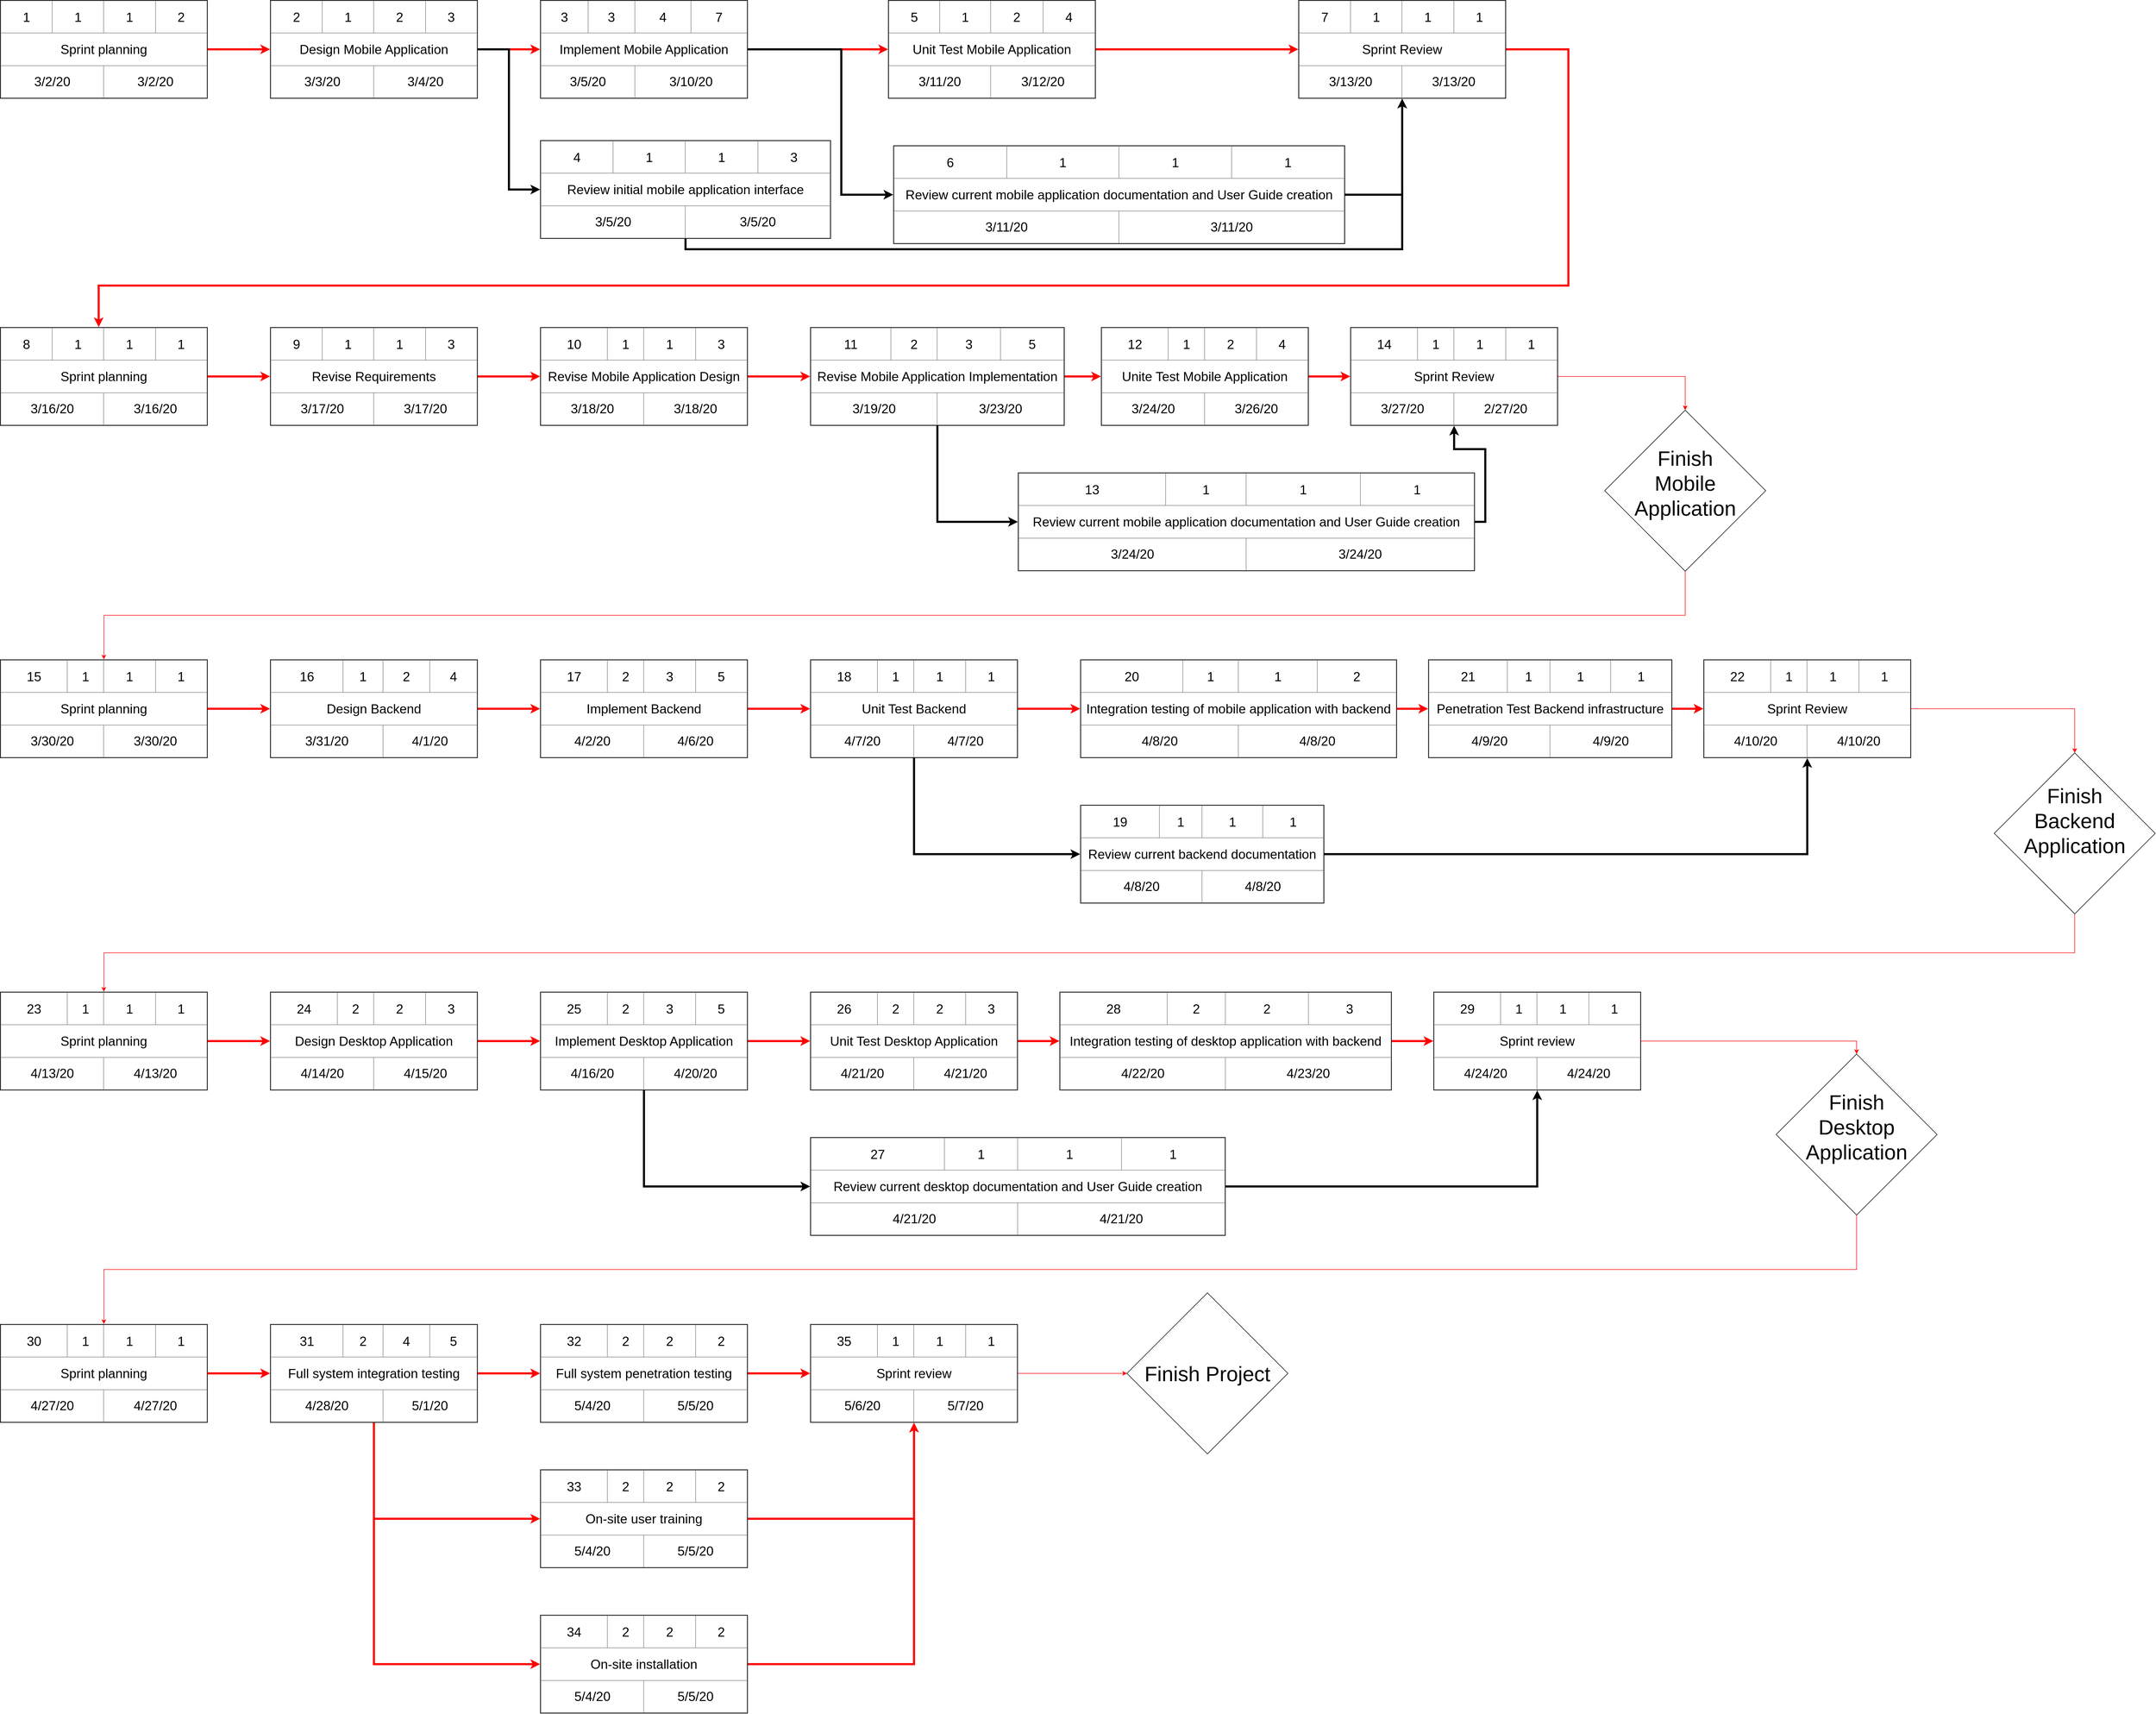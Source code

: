 <mxfile version="13.0.5" type="device"><diagram id="rBOZnD0pVO8tCg4W7__Z" name="Page-1"><mxGraphModel dx="5891" dy="2071" grid="1" gridSize="10" guides="1" tooltips="1" connect="1" arrows="1" fold="1" page="1" pageScale="1.5" pageWidth="1169" pageHeight="826" background="#ffffff" math="0" shadow="0"><root><mxCell id="0" style=";html=1;"/><mxCell id="1" style=";html=1;" parent="0"/><mxCell id="4-jqBWXU5BKFKLY35GRq-110" style="edgeStyle=orthogonalEdgeStyle;rounded=0;orthogonalLoop=1;jettySize=auto;html=1;strokeColor=#FF0000;fontSize=25;strokeWidth=4;shadow=0;labelBorderColor=#000000;" parent="1" source="ShQibaKUkSOX98N44FZU-73" target="4-jqBWXU5BKFKLY35GRq-5" edge="1"><mxGeometry relative="1" as="geometry"/></mxCell><mxCell id="ShQibaKUkSOX98N44FZU-73" value="&lt;table border=&quot;1&quot; width=&quot;100%&quot; style=&quot;width: 100%; height: 100%; border-collapse: collapse; font-size: 25px;&quot;&gt;&lt;tbody style=&quot;font-size: 25px;&quot;&gt;&lt;tr style=&quot;font-size: 25px;&quot;&gt;&lt;td align=&quot;center&quot; style=&quot;font-size: 25px;&quot;&gt;1&lt;/td&gt;&lt;td align=&quot;center&quot; style=&quot;font-size: 25px;&quot;&gt;1&lt;/td&gt;&lt;td align=&quot;center&quot; style=&quot;font-size: 25px;&quot;&gt;1&lt;/td&gt;&lt;td align=&quot;center&quot; style=&quot;font-size: 25px;&quot;&gt;2&lt;/td&gt;&lt;/tr&gt;&lt;tr style=&quot;font-size: 25px;&quot;&gt;&lt;td align=&quot;center&quot; colspan=&quot;4&quot; style=&quot;font-size: 25px;&quot;&gt;Sprint planning&lt;/td&gt;&lt;/tr&gt;&lt;tr style=&quot;font-size: 25px;&quot;&gt;&lt;td align=&quot;center&quot; colspan=&quot;2&quot; style=&quot;font-size: 25px;&quot;&gt;3/2/20&lt;/td&gt;&lt;td align=&quot;center&quot; colspan=&quot;2&quot; style=&quot;font-size: 25px;&quot;&gt;3/2/20&lt;/td&gt;&lt;/tr&gt;&lt;/tbody&gt;&lt;/table&gt;" style="text;html=1;strokeColor=none;fillColor=none;overflow=fill;rounded=0;shadow=0;glass=0;align=left;fontSize=25;strokeWidth=4;labelBorderColor=#000000;" parent="1" vertex="1"><mxGeometry x="40" y="50" width="400" height="190" as="geometry"/></mxCell><mxCell id="4-jqBWXU5BKFKLY35GRq-111" style="edgeStyle=orthogonalEdgeStyle;rounded=0;orthogonalLoop=1;jettySize=auto;html=1;strokeColor=#FF0000;fontSize=25;strokeWidth=4;shadow=0;labelBorderColor=#000000;" parent="1" source="4-jqBWXU5BKFKLY35GRq-5" target="4-jqBWXU5BKFKLY35GRq-63" edge="1"><mxGeometry relative="1" as="geometry"/></mxCell><mxCell id="4-jqBWXU5BKFKLY35GRq-115" style="edgeStyle=orthogonalEdgeStyle;rounded=0;orthogonalLoop=1;jettySize=auto;html=1;entryX=0;entryY=0.5;entryDx=0;entryDy=0;fontSize=25;strokeWidth=4;shadow=0;labelBorderColor=#000000;" parent="1" source="4-jqBWXU5BKFKLY35GRq-5" target="4-jqBWXU5BKFKLY35GRq-65" edge="1"><mxGeometry relative="1" as="geometry"/></mxCell><mxCell id="4-jqBWXU5BKFKLY35GRq-5" value="&lt;table border=&quot;1&quot; width=&quot;100%&quot; style=&quot;width: 100%; height: 100%; border-collapse: collapse; font-size: 25px;&quot;&gt;&lt;tbody style=&quot;font-size: 25px;&quot;&gt;&lt;tr style=&quot;font-size: 25px;&quot;&gt;&lt;td align=&quot;center&quot; style=&quot;font-size: 25px;&quot;&gt;2&lt;/td&gt;&lt;td align=&quot;center&quot; style=&quot;font-size: 25px;&quot;&gt;1&lt;/td&gt;&lt;td align=&quot;center&quot; style=&quot;font-size: 25px;&quot;&gt;2&lt;/td&gt;&lt;td align=&quot;center&quot; style=&quot;font-size: 25px;&quot;&gt;3&lt;/td&gt;&lt;/tr&gt;&lt;tr style=&quot;font-size: 25px;&quot;&gt;&lt;td align=&quot;center&quot; colspan=&quot;4&quot; style=&quot;font-size: 25px;&quot;&gt;Design Mobile Application&lt;/td&gt;&lt;/tr&gt;&lt;tr style=&quot;font-size: 25px;&quot;&gt;&lt;td align=&quot;center&quot; colspan=&quot;2&quot; style=&quot;font-size: 25px;&quot;&gt;3/3/20&lt;/td&gt;&lt;td align=&quot;center&quot; colspan=&quot;2&quot; style=&quot;font-size: 25px;&quot;&gt;3/4/20&lt;/td&gt;&lt;/tr&gt;&lt;/tbody&gt;&lt;/table&gt;" style="text;html=1;strokeColor=none;fillColor=none;overflow=fill;rounded=0;shadow=0;glass=0;align=left;fontSize=25;strokeWidth=4;labelBorderColor=#000000;" parent="1" vertex="1"><mxGeometry x="560" y="50" width="400" height="190" as="geometry"/></mxCell><mxCell id="4-jqBWXU5BKFKLY35GRq-112" style="edgeStyle=orthogonalEdgeStyle;rounded=0;orthogonalLoop=1;jettySize=auto;html=1;exitX=1;exitY=0.5;exitDx=0;exitDy=0;strokeColor=#FF0000;fontSize=25;strokeWidth=4;shadow=0;labelBorderColor=#000000;" parent="1" source="4-jqBWXU5BKFKLY35GRq-63" target="4-jqBWXU5BKFKLY35GRq-64" edge="1"><mxGeometry relative="1" as="geometry"/></mxCell><mxCell id="4-jqBWXU5BKFKLY35GRq-116" style="edgeStyle=orthogonalEdgeStyle;rounded=0;orthogonalLoop=1;jettySize=auto;html=1;exitX=1;exitY=0.5;exitDx=0;exitDy=0;entryX=0;entryY=0.5;entryDx=0;entryDy=0;fontSize=25;strokeWidth=4;shadow=0;labelBorderColor=#000000;" parent="1" source="4-jqBWXU5BKFKLY35GRq-63" target="4-jqBWXU5BKFKLY35GRq-67" edge="1"><mxGeometry relative="1" as="geometry"><Array as="points"><mxPoint x="1660" y="145"/><mxPoint x="1660" y="425"/></Array></mxGeometry></mxCell><mxCell id="4-jqBWXU5BKFKLY35GRq-63" value="&lt;table border=&quot;1&quot; width=&quot;100%&quot; style=&quot;width: 100%; height: 100%; border-collapse: collapse; font-size: 25px;&quot;&gt;&lt;tbody style=&quot;font-size: 25px;&quot;&gt;&lt;tr style=&quot;font-size: 25px;&quot;&gt;&lt;td align=&quot;center&quot; style=&quot;font-size: 25px;&quot;&gt;3&lt;/td&gt;&lt;td align=&quot;center&quot; style=&quot;font-size: 25px;&quot;&gt;3&lt;/td&gt;&lt;td align=&quot;center&quot; style=&quot;font-size: 25px;&quot;&gt;4&lt;/td&gt;&lt;td align=&quot;center&quot; style=&quot;font-size: 25px;&quot;&gt;7&lt;/td&gt;&lt;/tr&gt;&lt;tr style=&quot;font-size: 25px;&quot;&gt;&lt;td align=&quot;center&quot; colspan=&quot;4&quot; style=&quot;font-size: 25px;&quot;&gt;Implement Mobile Application&lt;/td&gt;&lt;/tr&gt;&lt;tr style=&quot;font-size: 25px;&quot;&gt;&lt;td align=&quot;center&quot; colspan=&quot;2&quot; style=&quot;font-size: 25px;&quot;&gt;3/5/20&lt;/td&gt;&lt;td align=&quot;center&quot; colspan=&quot;2&quot; style=&quot;font-size: 25px;&quot;&gt;3/10/20&lt;/td&gt;&lt;/tr&gt;&lt;/tbody&gt;&lt;/table&gt;" style="text;html=1;strokeColor=none;fillColor=none;overflow=fill;rounded=0;shadow=0;glass=0;align=left;fontSize=25;strokeWidth=4;labelBorderColor=#000000;" parent="1" vertex="1"><mxGeometry x="1080" y="50" width="400" height="190" as="geometry"/></mxCell><mxCell id="4-jqBWXU5BKFKLY35GRq-113" style="edgeStyle=orthogonalEdgeStyle;rounded=0;orthogonalLoop=1;jettySize=auto;html=1;exitX=1;exitY=0.5;exitDx=0;exitDy=0;strokeColor=#FF0000;fontSize=25;strokeWidth=4;shadow=0;labelBorderColor=#000000;" parent="1" source="4-jqBWXU5BKFKLY35GRq-64" target="4-jqBWXU5BKFKLY35GRq-66" edge="1"><mxGeometry relative="1" as="geometry"/></mxCell><mxCell id="4-jqBWXU5BKFKLY35GRq-64" value="&lt;table border=&quot;1&quot; width=&quot;100%&quot; style=&quot;width: 100%; height: 100%; border-collapse: collapse; font-size: 25px;&quot;&gt;&lt;tbody style=&quot;font-size: 25px;&quot;&gt;&lt;tr style=&quot;font-size: 25px;&quot;&gt;&lt;td align=&quot;center&quot; style=&quot;font-size: 25px;&quot;&gt;5&lt;/td&gt;&lt;td align=&quot;center&quot; style=&quot;font-size: 25px;&quot;&gt;1&lt;/td&gt;&lt;td align=&quot;center&quot; style=&quot;font-size: 25px;&quot;&gt;2&lt;/td&gt;&lt;td align=&quot;center&quot; style=&quot;font-size: 25px;&quot;&gt;4&lt;/td&gt;&lt;/tr&gt;&lt;tr style=&quot;font-size: 25px;&quot;&gt;&lt;td align=&quot;center&quot; colspan=&quot;4&quot; style=&quot;font-size: 25px;&quot;&gt;Unit Test Mobile Application&lt;/td&gt;&lt;/tr&gt;&lt;tr style=&quot;font-size: 25px;&quot;&gt;&lt;td align=&quot;center&quot; colspan=&quot;2&quot; style=&quot;font-size: 25px;&quot;&gt;3/11/20&lt;/td&gt;&lt;td align=&quot;center&quot; colspan=&quot;2&quot; style=&quot;font-size: 25px;&quot;&gt;3/12/20&lt;/td&gt;&lt;/tr&gt;&lt;/tbody&gt;&lt;/table&gt;" style="text;html=1;strokeColor=none;fillColor=none;overflow=fill;rounded=0;shadow=0;glass=0;align=left;fontSize=25;strokeWidth=4;labelBorderColor=#000000;" parent="1" vertex="1"><mxGeometry x="1750" y="50" width="400" height="190" as="geometry"/></mxCell><mxCell id="4-jqBWXU5BKFKLY35GRq-117" style="edgeStyle=orthogonalEdgeStyle;rounded=0;orthogonalLoop=1;jettySize=auto;html=1;exitX=0.5;exitY=1;exitDx=0;exitDy=0;fontSize=25;strokeWidth=4;shadow=0;labelBorderColor=#000000;" parent="1" source="4-jqBWXU5BKFKLY35GRq-65" target="4-jqBWXU5BKFKLY35GRq-66" edge="1"><mxGeometry relative="1" as="geometry"/></mxCell><mxCell id="4-jqBWXU5BKFKLY35GRq-65" value="&lt;table border=&quot;1&quot; width=&quot;100%&quot; style=&quot;width: 100%; height: 100%; border-collapse: collapse; font-size: 25px;&quot;&gt;&lt;tbody style=&quot;font-size: 25px;&quot;&gt;&lt;tr style=&quot;font-size: 25px;&quot;&gt;&lt;td align=&quot;center&quot; style=&quot;font-size: 25px;&quot;&gt;4&lt;/td&gt;&lt;td align=&quot;center&quot; style=&quot;font-size: 25px;&quot;&gt;1&lt;/td&gt;&lt;td align=&quot;center&quot; style=&quot;font-size: 25px;&quot;&gt;1&lt;/td&gt;&lt;td align=&quot;center&quot; style=&quot;font-size: 25px;&quot;&gt;3&lt;/td&gt;&lt;/tr&gt;&lt;tr style=&quot;font-size: 25px;&quot;&gt;&lt;td align=&quot;center&quot; colspan=&quot;4&quot; style=&quot;font-size: 25px;&quot;&gt;Review initial mobile application interface&lt;/td&gt;&lt;/tr&gt;&lt;tr style=&quot;font-size: 25px;&quot;&gt;&lt;td align=&quot;center&quot; colspan=&quot;2&quot; style=&quot;font-size: 25px;&quot;&gt;3/5/20&lt;/td&gt;&lt;td align=&quot;center&quot; colspan=&quot;2&quot; style=&quot;font-size: 25px;&quot;&gt;3/5/20&lt;/td&gt;&lt;/tr&gt;&lt;/tbody&gt;&lt;/table&gt;" style="text;html=1;strokeColor=none;fillColor=none;overflow=fill;rounded=0;shadow=0;glass=0;align=left;fontSize=25;strokeWidth=4;labelBorderColor=#000000;" parent="1" vertex="1"><mxGeometry x="1080" y="320" width="560" height="190" as="geometry"/></mxCell><mxCell id="4-jqBWXU5BKFKLY35GRq-119" style="edgeStyle=orthogonalEdgeStyle;rounded=0;orthogonalLoop=1;jettySize=auto;html=1;strokeColor=#FF0000;fontSize=25;strokeWidth=4;shadow=0;labelBorderColor=#000000;" parent="1" source="4-jqBWXU5BKFKLY35GRq-66" target="4-jqBWXU5BKFKLY35GRq-69" edge="1"><mxGeometry relative="1" as="geometry"><Array as="points"><mxPoint x="3060" y="145"/><mxPoint x="3060" y="600"/><mxPoint x="230" y="600"/></Array></mxGeometry></mxCell><mxCell id="4-jqBWXU5BKFKLY35GRq-66" value="&lt;table border=&quot;1&quot; width=&quot;100%&quot; style=&quot;width: 100%; height: 100%; border-collapse: collapse; font-size: 25px;&quot;&gt;&lt;tbody style=&quot;font-size: 25px;&quot;&gt;&lt;tr style=&quot;font-size: 25px;&quot;&gt;&lt;td align=&quot;center&quot; style=&quot;font-size: 25px;&quot;&gt;7&lt;/td&gt;&lt;td align=&quot;center&quot; style=&quot;font-size: 25px;&quot;&gt;1&lt;/td&gt;&lt;td align=&quot;center&quot; style=&quot;font-size: 25px;&quot;&gt;1&lt;/td&gt;&lt;td align=&quot;center&quot; style=&quot;font-size: 25px;&quot;&gt;1&lt;/td&gt;&lt;/tr&gt;&lt;tr style=&quot;font-size: 25px;&quot;&gt;&lt;td align=&quot;center&quot; colspan=&quot;4&quot; style=&quot;font-size: 25px;&quot;&gt;Sprint Review&lt;/td&gt;&lt;/tr&gt;&lt;tr style=&quot;font-size: 25px;&quot;&gt;&lt;td align=&quot;center&quot; colspan=&quot;2&quot; style=&quot;font-size: 25px;&quot;&gt;3/13/20&lt;/td&gt;&lt;td align=&quot;center&quot; colspan=&quot;2&quot; style=&quot;font-size: 25px;&quot;&gt;3/13/20&lt;/td&gt;&lt;/tr&gt;&lt;/tbody&gt;&lt;/table&gt;" style="text;html=1;strokeColor=none;fillColor=none;overflow=fill;rounded=0;shadow=0;glass=0;align=left;fontSize=25;strokeWidth=4;labelBorderColor=#000000;" parent="1" vertex="1"><mxGeometry x="2540" y="50" width="400" height="190" as="geometry"/></mxCell><mxCell id="4-jqBWXU5BKFKLY35GRq-118" style="edgeStyle=orthogonalEdgeStyle;rounded=0;orthogonalLoop=1;jettySize=auto;html=1;exitX=1;exitY=0.5;exitDx=0;exitDy=0;entryX=0.5;entryY=1;entryDx=0;entryDy=0;fontSize=25;strokeWidth=4;shadow=0;labelBorderColor=#000000;" parent="1" source="4-jqBWXU5BKFKLY35GRq-67" target="4-jqBWXU5BKFKLY35GRq-66" edge="1"><mxGeometry relative="1" as="geometry"/></mxCell><mxCell id="4-jqBWXU5BKFKLY35GRq-67" value="&lt;table border=&quot;1&quot; width=&quot;100%&quot; style=&quot;width: 100%; height: 100%; border-collapse: collapse; font-size: 25px;&quot;&gt;&lt;tbody style=&quot;font-size: 25px;&quot;&gt;&lt;tr style=&quot;font-size: 25px;&quot;&gt;&lt;td align=&quot;center&quot; style=&quot;font-size: 25px;&quot;&gt;6&lt;/td&gt;&lt;td align=&quot;center&quot; style=&quot;font-size: 25px;&quot;&gt;1&lt;/td&gt;&lt;td align=&quot;center&quot; style=&quot;font-size: 25px;&quot;&gt;1&lt;/td&gt;&lt;td align=&quot;center&quot; style=&quot;font-size: 25px;&quot;&gt;1&lt;/td&gt;&lt;/tr&gt;&lt;tr style=&quot;font-size: 25px;&quot;&gt;&lt;td align=&quot;center&quot; colspan=&quot;4&quot; style=&quot;font-size: 25px;&quot;&gt;Review current mobile application documentation and User Guide creation&lt;/td&gt;&lt;/tr&gt;&lt;tr style=&quot;font-size: 25px;&quot;&gt;&lt;td align=&quot;center&quot; colspan=&quot;2&quot; style=&quot;font-size: 25px;&quot;&gt;3/11/20&lt;/td&gt;&lt;td align=&quot;center&quot; colspan=&quot;2&quot; style=&quot;font-size: 25px;&quot;&gt;3/11/20&lt;/td&gt;&lt;/tr&gt;&lt;/tbody&gt;&lt;/table&gt;" style="text;html=1;strokeColor=none;fillColor=none;overflow=fill;rounded=0;shadow=0;glass=0;align=left;fontSize=25;strokeWidth=4;labelBorderColor=#000000;" parent="1" vertex="1"><mxGeometry x="1760" y="330" width="870" height="190" as="geometry"/></mxCell><mxCell id="4-jqBWXU5BKFKLY35GRq-120" style="edgeStyle=orthogonalEdgeStyle;rounded=0;orthogonalLoop=1;jettySize=auto;html=1;exitX=1;exitY=0.5;exitDx=0;exitDy=0;strokeColor=#FF0000;fontSize=25;strokeWidth=4;shadow=0;labelBorderColor=#000000;" parent="1" source="4-jqBWXU5BKFKLY35GRq-69" target="4-jqBWXU5BKFKLY35GRq-70" edge="1"><mxGeometry relative="1" as="geometry"/></mxCell><mxCell id="4-jqBWXU5BKFKLY35GRq-69" value="&lt;table border=&quot;1&quot; width=&quot;100%&quot; style=&quot;width: 100%; height: 100%; border-collapse: collapse; font-size: 25px;&quot;&gt;&lt;tbody style=&quot;font-size: 25px;&quot;&gt;&lt;tr style=&quot;font-size: 25px;&quot;&gt;&lt;td align=&quot;center&quot; style=&quot;font-size: 25px;&quot;&gt;8&lt;/td&gt;&lt;td align=&quot;center&quot; style=&quot;font-size: 25px;&quot;&gt;1&lt;/td&gt;&lt;td align=&quot;center&quot; style=&quot;font-size: 25px;&quot;&gt;1&lt;/td&gt;&lt;td align=&quot;center&quot; style=&quot;font-size: 25px;&quot;&gt;1&lt;/td&gt;&lt;/tr&gt;&lt;tr style=&quot;font-size: 25px;&quot;&gt;&lt;td align=&quot;center&quot; colspan=&quot;4&quot; style=&quot;font-size: 25px;&quot;&gt;Sprint planning&lt;/td&gt;&lt;/tr&gt;&lt;tr style=&quot;font-size: 25px;&quot;&gt;&lt;td align=&quot;center&quot; colspan=&quot;2&quot; style=&quot;font-size: 25px;&quot;&gt;3/16/20&lt;/td&gt;&lt;td align=&quot;center&quot; colspan=&quot;2&quot; style=&quot;font-size: 25px;&quot;&gt;3/16/20&lt;/td&gt;&lt;/tr&gt;&lt;/tbody&gt;&lt;/table&gt;" style="text;html=1;strokeColor=none;fillColor=none;overflow=fill;rounded=0;shadow=0;glass=0;align=left;fontSize=25;strokeWidth=4;labelBorderColor=#000000;" parent="1" vertex="1"><mxGeometry x="40" y="680" width="400" height="190" as="geometry"/></mxCell><mxCell id="4-jqBWXU5BKFKLY35GRq-121" style="edgeStyle=orthogonalEdgeStyle;rounded=0;orthogonalLoop=1;jettySize=auto;html=1;exitX=1;exitY=0.5;exitDx=0;exitDy=0;strokeColor=#FF0000;fontSize=25;strokeWidth=4;shadow=0;labelBorderColor=#000000;" parent="1" source="4-jqBWXU5BKFKLY35GRq-70" target="4-jqBWXU5BKFKLY35GRq-71" edge="1"><mxGeometry relative="1" as="geometry"/></mxCell><mxCell id="4-jqBWXU5BKFKLY35GRq-70" value="&lt;table border=&quot;1&quot; width=&quot;100%&quot; style=&quot;width: 100%; height: 100%; border-collapse: collapse; font-size: 25px;&quot;&gt;&lt;tbody style=&quot;font-size: 25px;&quot;&gt;&lt;tr style=&quot;font-size: 25px;&quot;&gt;&lt;td align=&quot;center&quot; style=&quot;font-size: 25px;&quot;&gt;9&lt;/td&gt;&lt;td align=&quot;center&quot; style=&quot;font-size: 25px;&quot;&gt;1&lt;/td&gt;&lt;td align=&quot;center&quot; style=&quot;font-size: 25px;&quot;&gt;1&lt;/td&gt;&lt;td align=&quot;center&quot; style=&quot;font-size: 25px;&quot;&gt;3&lt;/td&gt;&lt;/tr&gt;&lt;tr style=&quot;font-size: 25px;&quot;&gt;&lt;td align=&quot;center&quot; colspan=&quot;4&quot; style=&quot;font-size: 25px;&quot;&gt;Revise Requirements&lt;/td&gt;&lt;/tr&gt;&lt;tr style=&quot;font-size: 25px;&quot;&gt;&lt;td align=&quot;center&quot; colspan=&quot;2&quot; style=&quot;font-size: 25px;&quot;&gt;3/17/20&lt;/td&gt;&lt;td align=&quot;center&quot; colspan=&quot;2&quot; style=&quot;font-size: 25px;&quot;&gt;3/17/20&lt;/td&gt;&lt;/tr&gt;&lt;/tbody&gt;&lt;/table&gt;" style="text;html=1;strokeColor=none;fillColor=none;overflow=fill;rounded=0;shadow=0;glass=0;align=left;fontSize=25;strokeWidth=4;labelBorderColor=#000000;" parent="1" vertex="1"><mxGeometry x="560" y="680" width="400" height="190" as="geometry"/></mxCell><mxCell id="4-jqBWXU5BKFKLY35GRq-122" style="edgeStyle=orthogonalEdgeStyle;rounded=0;orthogonalLoop=1;jettySize=auto;html=1;exitX=1;exitY=0.5;exitDx=0;exitDy=0;entryX=0;entryY=0.5;entryDx=0;entryDy=0;strokeColor=#FF0000;fontSize=25;strokeWidth=4;shadow=0;labelBorderColor=#000000;" parent="1" source="4-jqBWXU5BKFKLY35GRq-71" target="4-jqBWXU5BKFKLY35GRq-72" edge="1"><mxGeometry relative="1" as="geometry"/></mxCell><mxCell id="4-jqBWXU5BKFKLY35GRq-71" value="&lt;table border=&quot;1&quot; width=&quot;100%&quot; style=&quot;width: 100%; height: 100%; border-collapse: collapse; font-size: 25px;&quot;&gt;&lt;tbody style=&quot;font-size: 25px;&quot;&gt;&lt;tr style=&quot;font-size: 25px;&quot;&gt;&lt;td align=&quot;center&quot; style=&quot;font-size: 25px;&quot;&gt;10&lt;/td&gt;&lt;td align=&quot;center&quot; style=&quot;font-size: 25px;&quot;&gt;1&lt;/td&gt;&lt;td align=&quot;center&quot; style=&quot;font-size: 25px;&quot;&gt;1&lt;/td&gt;&lt;td align=&quot;center&quot; style=&quot;font-size: 25px;&quot;&gt;3&lt;/td&gt;&lt;/tr&gt;&lt;tr style=&quot;font-size: 25px;&quot;&gt;&lt;td align=&quot;center&quot; colspan=&quot;4&quot; style=&quot;font-size: 25px;&quot;&gt;Revise Mobile Application Design&lt;/td&gt;&lt;/tr&gt;&lt;tr style=&quot;font-size: 25px;&quot;&gt;&lt;td align=&quot;center&quot; colspan=&quot;2&quot; style=&quot;font-size: 25px;&quot;&gt;3/18/20&lt;/td&gt;&lt;td align=&quot;center&quot; colspan=&quot;2&quot; style=&quot;font-size: 25px;&quot;&gt;3/18/20&lt;/td&gt;&lt;/tr&gt;&lt;/tbody&gt;&lt;/table&gt;" style="text;html=1;strokeColor=none;fillColor=none;overflow=fill;rounded=0;shadow=0;glass=0;align=left;fontSize=25;strokeWidth=4;labelBorderColor=#000000;" parent="1" vertex="1"><mxGeometry x="1080" y="680" width="400" height="190" as="geometry"/></mxCell><mxCell id="4-jqBWXU5BKFKLY35GRq-123" style="edgeStyle=orthogonalEdgeStyle;rounded=0;orthogonalLoop=1;jettySize=auto;html=1;exitX=1;exitY=0.5;exitDx=0;exitDy=0;entryX=0;entryY=0.5;entryDx=0;entryDy=0;strokeColor=#FF0000;fontSize=25;strokeWidth=4;shadow=0;labelBorderColor=#000000;" parent="1" source="4-jqBWXU5BKFKLY35GRq-72" target="4-jqBWXU5BKFKLY35GRq-73" edge="1"><mxGeometry relative="1" as="geometry"/></mxCell><mxCell id="4-jqBWXU5BKFKLY35GRq-124" style="edgeStyle=orthogonalEdgeStyle;rounded=0;orthogonalLoop=1;jettySize=auto;html=1;exitX=0.5;exitY=1;exitDx=0;exitDy=0;entryX=0;entryY=0.5;entryDx=0;entryDy=0;fontSize=25;strokeWidth=4;shadow=0;labelBorderColor=#000000;" parent="1" source="4-jqBWXU5BKFKLY35GRq-72" target="4-jqBWXU5BKFKLY35GRq-74" edge="1"><mxGeometry relative="1" as="geometry"/></mxCell><mxCell id="4-jqBWXU5BKFKLY35GRq-72" value="&lt;table border=&quot;1&quot; width=&quot;100%&quot; style=&quot;width: 100%; height: 100%; border-collapse: collapse; font-size: 25px;&quot;&gt;&lt;tbody style=&quot;font-size: 25px;&quot;&gt;&lt;tr style=&quot;font-size: 25px;&quot;&gt;&lt;td align=&quot;center&quot; style=&quot;font-size: 25px;&quot;&gt;11&lt;/td&gt;&lt;td align=&quot;center&quot; style=&quot;font-size: 25px;&quot;&gt;2&lt;/td&gt;&lt;td align=&quot;center&quot; style=&quot;font-size: 25px;&quot;&gt;3&lt;/td&gt;&lt;td align=&quot;center&quot; style=&quot;font-size: 25px;&quot;&gt;5&lt;/td&gt;&lt;/tr&gt;&lt;tr style=&quot;font-size: 25px;&quot;&gt;&lt;td align=&quot;center&quot; colspan=&quot;4&quot; style=&quot;font-size: 25px;&quot;&gt;Revise Mobile Application Implementation&lt;/td&gt;&lt;/tr&gt;&lt;tr style=&quot;font-size: 25px;&quot;&gt;&lt;td align=&quot;center&quot; colspan=&quot;2&quot; style=&quot;font-size: 25px;&quot;&gt;3/19/20&lt;/td&gt;&lt;td align=&quot;center&quot; colspan=&quot;2&quot; style=&quot;font-size: 25px;&quot;&gt;3/23/20&lt;/td&gt;&lt;/tr&gt;&lt;/tbody&gt;&lt;/table&gt;" style="text;html=1;strokeColor=none;fillColor=none;overflow=fill;rounded=0;shadow=0;glass=0;align=left;fontSize=25;strokeWidth=4;labelBorderColor=#000000;" parent="1" vertex="1"><mxGeometry x="1600" y="680" width="490" height="190" as="geometry"/></mxCell><mxCell id="4-jqBWXU5BKFKLY35GRq-126" style="edgeStyle=orthogonalEdgeStyle;rounded=0;orthogonalLoop=1;jettySize=auto;html=1;exitX=1;exitY=0.5;exitDx=0;exitDy=0;strokeColor=#FF0000;fontSize=25;strokeWidth=4;shadow=0;labelBorderColor=#000000;" parent="1" source="4-jqBWXU5BKFKLY35GRq-73" target="4-jqBWXU5BKFKLY35GRq-75" edge="1"><mxGeometry relative="1" as="geometry"/></mxCell><mxCell id="4-jqBWXU5BKFKLY35GRq-73" value="&lt;table border=&quot;1&quot; width=&quot;100%&quot; style=&quot;width: 100%; height: 100%; border-collapse: collapse; font-size: 25px;&quot;&gt;&lt;tbody style=&quot;font-size: 25px;&quot;&gt;&lt;tr style=&quot;font-size: 25px;&quot;&gt;&lt;td align=&quot;center&quot; style=&quot;font-size: 25px;&quot;&gt;12&lt;/td&gt;&lt;td align=&quot;center&quot; style=&quot;font-size: 25px;&quot;&gt;1&lt;/td&gt;&lt;td align=&quot;center&quot; style=&quot;font-size: 25px;&quot;&gt;2&lt;/td&gt;&lt;td align=&quot;center&quot; style=&quot;font-size: 25px;&quot;&gt;4&lt;/td&gt;&lt;/tr&gt;&lt;tr style=&quot;font-size: 25px;&quot;&gt;&lt;td align=&quot;center&quot; colspan=&quot;4&quot; style=&quot;font-size: 25px;&quot;&gt;Unite Test Mobile Application&lt;/td&gt;&lt;/tr&gt;&lt;tr style=&quot;font-size: 25px;&quot;&gt;&lt;td align=&quot;center&quot; colspan=&quot;2&quot; style=&quot;font-size: 25px;&quot;&gt;3/24/20&lt;/td&gt;&lt;td align=&quot;center&quot; colspan=&quot;2&quot; style=&quot;font-size: 25px;&quot;&gt;3/26/20&lt;/td&gt;&lt;/tr&gt;&lt;/tbody&gt;&lt;/table&gt;" style="text;html=1;strokeColor=none;fillColor=none;overflow=fill;rounded=0;shadow=0;glass=0;align=left;fontSize=25;strokeWidth=4;labelBorderColor=#000000;" parent="1" vertex="1"><mxGeometry x="2160" y="680" width="400" height="190" as="geometry"/></mxCell><mxCell id="4-jqBWXU5BKFKLY35GRq-125" style="edgeStyle=orthogonalEdgeStyle;rounded=0;orthogonalLoop=1;jettySize=auto;html=1;exitX=1;exitY=0.5;exitDx=0;exitDy=0;entryX=0.5;entryY=1;entryDx=0;entryDy=0;fontSize=25;strokeWidth=4;shadow=0;labelBorderColor=#000000;" parent="1" source="4-jqBWXU5BKFKLY35GRq-74" target="4-jqBWXU5BKFKLY35GRq-75" edge="1"><mxGeometry relative="1" as="geometry"/></mxCell><mxCell id="4-jqBWXU5BKFKLY35GRq-74" value="&lt;table border=&quot;1&quot; width=&quot;100%&quot; style=&quot;width: 100%; height: 100%; border-collapse: collapse; font-size: 25px;&quot;&gt;&lt;tbody style=&quot;font-size: 25px;&quot;&gt;&lt;tr style=&quot;font-size: 25px;&quot;&gt;&lt;td align=&quot;center&quot; style=&quot;font-size: 25px;&quot;&gt;13&lt;/td&gt;&lt;td align=&quot;center&quot; style=&quot;font-size: 25px;&quot;&gt;1&lt;/td&gt;&lt;td align=&quot;center&quot; style=&quot;font-size: 25px;&quot;&gt;1&lt;/td&gt;&lt;td align=&quot;center&quot; style=&quot;font-size: 25px;&quot;&gt;1&lt;/td&gt;&lt;/tr&gt;&lt;tr style=&quot;font-size: 25px;&quot;&gt;&lt;td align=&quot;center&quot; colspan=&quot;4&quot; style=&quot;font-size: 25px;&quot;&gt;Review current mobile application documentation and User Guide creation&lt;/td&gt;&lt;/tr&gt;&lt;tr style=&quot;font-size: 25px;&quot;&gt;&lt;td align=&quot;center&quot; colspan=&quot;2&quot; style=&quot;font-size: 25px;&quot;&gt;3/24/20&lt;/td&gt;&lt;td align=&quot;center&quot; colspan=&quot;2&quot; style=&quot;font-size: 25px;&quot;&gt;3/24/20&lt;/td&gt;&lt;/tr&gt;&lt;/tbody&gt;&lt;/table&gt;" style="text;html=1;strokeColor=none;fillColor=none;overflow=fill;rounded=0;shadow=0;glass=0;align=left;fontSize=25;strokeWidth=4;labelBorderColor=#000000;" parent="1" vertex="1"><mxGeometry x="2000" y="960" width="880" height="190" as="geometry"/></mxCell><mxCell id="nvkBwA2aTNrzmGoKL07w-15" style="edgeStyle=orthogonalEdgeStyle;rounded=0;orthogonalLoop=1;jettySize=auto;html=1;exitX=1;exitY=0.5;exitDx=0;exitDy=0;entryX=0.5;entryY=0;entryDx=0;entryDy=0;fillColor=#FF0000;strokeColor=#FF0000;" edge="1" parent="1" source="4-jqBWXU5BKFKLY35GRq-75" target="nvkBwA2aTNrzmGoKL07w-1"><mxGeometry relative="1" as="geometry"/></mxCell><mxCell id="4-jqBWXU5BKFKLY35GRq-75" value="&lt;table border=&quot;1&quot; width=&quot;100%&quot; style=&quot;width: 100%; height: 100%; border-collapse: collapse; font-size: 25px;&quot;&gt;&lt;tbody style=&quot;font-size: 25px;&quot;&gt;&lt;tr style=&quot;font-size: 25px;&quot;&gt;&lt;td align=&quot;center&quot; style=&quot;font-size: 25px;&quot;&gt;14&lt;/td&gt;&lt;td align=&quot;center&quot; style=&quot;font-size: 25px;&quot;&gt;1&lt;/td&gt;&lt;td align=&quot;center&quot; style=&quot;font-size: 25px;&quot;&gt;1&lt;/td&gt;&lt;td align=&quot;center&quot; style=&quot;font-size: 25px;&quot;&gt;1&lt;/td&gt;&lt;/tr&gt;&lt;tr style=&quot;font-size: 25px;&quot;&gt;&lt;td align=&quot;center&quot; colspan=&quot;4&quot; style=&quot;font-size: 25px;&quot;&gt;Sprint Review&lt;/td&gt;&lt;/tr&gt;&lt;tr style=&quot;font-size: 25px;&quot;&gt;&lt;td align=&quot;center&quot; colspan=&quot;2&quot; style=&quot;font-size: 25px;&quot;&gt;3/27/20&lt;/td&gt;&lt;td align=&quot;center&quot; colspan=&quot;2&quot; style=&quot;font-size: 25px;&quot;&gt;2/27/20&lt;/td&gt;&lt;/tr&gt;&lt;/tbody&gt;&lt;/table&gt;" style="text;html=1;strokeColor=none;fillColor=none;overflow=fill;rounded=0;shadow=0;glass=0;align=left;fontSize=25;strokeWidth=4;labelBorderColor=#000000;" parent="1" vertex="1"><mxGeometry x="2640" y="680" width="400" height="190" as="geometry"/></mxCell><mxCell id="4-jqBWXU5BKFKLY35GRq-128" style="edgeStyle=orthogonalEdgeStyle;rounded=0;orthogonalLoop=1;jettySize=auto;html=1;exitX=1;exitY=0.5;exitDx=0;exitDy=0;strokeColor=#FF0000;fontSize=25;strokeWidth=4;shadow=0;labelBorderColor=#000000;" parent="1" source="4-jqBWXU5BKFKLY35GRq-85" target="4-jqBWXU5BKFKLY35GRq-86" edge="1"><mxGeometry relative="1" as="geometry"/></mxCell><mxCell id="4-jqBWXU5BKFKLY35GRq-85" value="&lt;table border=&quot;1&quot; width=&quot;100%&quot; style=&quot;width: 100%; height: 100%; border-collapse: collapse; font-size: 25px;&quot;&gt;&lt;tbody style=&quot;font-size: 25px;&quot;&gt;&lt;tr style=&quot;font-size: 25px;&quot;&gt;&lt;td align=&quot;center&quot; style=&quot;font-size: 25px;&quot;&gt;15&lt;/td&gt;&lt;td align=&quot;center&quot; style=&quot;font-size: 25px;&quot;&gt;1&lt;/td&gt;&lt;td align=&quot;center&quot; style=&quot;font-size: 25px;&quot;&gt;1&lt;/td&gt;&lt;td align=&quot;center&quot; style=&quot;font-size: 25px;&quot;&gt;1&lt;/td&gt;&lt;/tr&gt;&lt;tr style=&quot;font-size: 25px;&quot;&gt;&lt;td align=&quot;center&quot; colspan=&quot;4&quot; style=&quot;font-size: 25px;&quot;&gt;Sprint planning&lt;/td&gt;&lt;/tr&gt;&lt;tr style=&quot;font-size: 25px;&quot;&gt;&lt;td align=&quot;center&quot; colspan=&quot;2&quot; style=&quot;font-size: 25px;&quot;&gt;3/30/20&lt;/td&gt;&lt;td align=&quot;center&quot; colspan=&quot;2&quot; style=&quot;font-size: 25px;&quot;&gt;3/30/20&lt;/td&gt;&lt;/tr&gt;&lt;/tbody&gt;&lt;/table&gt;" style="text;html=1;strokeColor=none;fillColor=none;overflow=fill;rounded=0;shadow=0;glass=0;align=left;fontSize=25;strokeWidth=4;labelBorderColor=#000000;" parent="1" vertex="1"><mxGeometry x="40" y="1320" width="400" height="190" as="geometry"/></mxCell><mxCell id="4-jqBWXU5BKFKLY35GRq-129" style="edgeStyle=orthogonalEdgeStyle;rounded=0;orthogonalLoop=1;jettySize=auto;html=1;exitX=1;exitY=0.5;exitDx=0;exitDy=0;strokeColor=#FF0000;fontSize=25;strokeWidth=4;shadow=0;labelBorderColor=#000000;" parent="1" source="4-jqBWXU5BKFKLY35GRq-86" target="4-jqBWXU5BKFKLY35GRq-87" edge="1"><mxGeometry relative="1" as="geometry"/></mxCell><mxCell id="4-jqBWXU5BKFKLY35GRq-86" value="&lt;table border=&quot;1&quot; width=&quot;100%&quot; style=&quot;width: 100%; height: 100%; border-collapse: collapse; font-size: 25px;&quot;&gt;&lt;tbody style=&quot;font-size: 25px;&quot;&gt;&lt;tr style=&quot;font-size: 25px;&quot;&gt;&lt;td align=&quot;center&quot; style=&quot;font-size: 25px;&quot;&gt;16&lt;/td&gt;&lt;td align=&quot;center&quot; style=&quot;font-size: 25px;&quot;&gt;1&lt;/td&gt;&lt;td align=&quot;center&quot; style=&quot;font-size: 25px;&quot;&gt;2&lt;/td&gt;&lt;td align=&quot;center&quot; style=&quot;font-size: 25px;&quot;&gt;4&lt;/td&gt;&lt;/tr&gt;&lt;tr style=&quot;font-size: 25px;&quot;&gt;&lt;td align=&quot;center&quot; colspan=&quot;4&quot; style=&quot;font-size: 25px;&quot;&gt;Design Backend&lt;/td&gt;&lt;/tr&gt;&lt;tr style=&quot;font-size: 25px;&quot;&gt;&lt;td align=&quot;center&quot; colspan=&quot;2&quot; style=&quot;font-size: 25px;&quot;&gt;3/31/20&lt;/td&gt;&lt;td align=&quot;center&quot; colspan=&quot;2&quot; style=&quot;font-size: 25px;&quot;&gt;4/1/20&lt;/td&gt;&lt;/tr&gt;&lt;/tbody&gt;&lt;/table&gt;" style="text;html=1;strokeColor=none;fillColor=none;overflow=fill;rounded=0;shadow=0;glass=0;align=left;fontSize=25;strokeWidth=4;labelBorderColor=#000000;" parent="1" vertex="1"><mxGeometry x="560" y="1320" width="400" height="190" as="geometry"/></mxCell><mxCell id="4-jqBWXU5BKFKLY35GRq-130" style="edgeStyle=orthogonalEdgeStyle;rounded=0;orthogonalLoop=1;jettySize=auto;html=1;exitX=1;exitY=0.5;exitDx=0;exitDy=0;strokeColor=#FF0000;fontSize=25;strokeWidth=4;shadow=0;labelBorderColor=#000000;" parent="1" source="4-jqBWXU5BKFKLY35GRq-87" target="4-jqBWXU5BKFKLY35GRq-88" edge="1"><mxGeometry relative="1" as="geometry"/></mxCell><mxCell id="4-jqBWXU5BKFKLY35GRq-87" value="&lt;table border=&quot;1&quot; width=&quot;100%&quot; style=&quot;width: 100%; height: 100%; border-collapse: collapse; font-size: 25px;&quot;&gt;&lt;tbody style=&quot;font-size: 25px;&quot;&gt;&lt;tr style=&quot;font-size: 25px;&quot;&gt;&lt;td align=&quot;center&quot; style=&quot;font-size: 25px;&quot;&gt;17&lt;/td&gt;&lt;td align=&quot;center&quot; style=&quot;font-size: 25px;&quot;&gt;2&lt;/td&gt;&lt;td align=&quot;center&quot; style=&quot;font-size: 25px;&quot;&gt;3&lt;/td&gt;&lt;td align=&quot;center&quot; style=&quot;font-size: 25px;&quot;&gt;5&lt;/td&gt;&lt;/tr&gt;&lt;tr style=&quot;font-size: 25px;&quot;&gt;&lt;td align=&quot;center&quot; colspan=&quot;4&quot; style=&quot;font-size: 25px;&quot;&gt;Implement Backend&lt;/td&gt;&lt;/tr&gt;&lt;tr style=&quot;font-size: 25px;&quot;&gt;&lt;td align=&quot;center&quot; colspan=&quot;2&quot; style=&quot;font-size: 25px;&quot;&gt;4/2/20&lt;/td&gt;&lt;td align=&quot;center&quot; colspan=&quot;2&quot; style=&quot;font-size: 25px;&quot;&gt;4/6/20&lt;/td&gt;&lt;/tr&gt;&lt;/tbody&gt;&lt;/table&gt;" style="text;html=1;strokeColor=none;fillColor=none;overflow=fill;rounded=0;shadow=0;glass=0;align=left;fontSize=25;strokeWidth=4;labelBorderColor=#000000;" parent="1" vertex="1"><mxGeometry x="1080" y="1320" width="400" height="190" as="geometry"/></mxCell><mxCell id="4-jqBWXU5BKFKLY35GRq-131" style="edgeStyle=orthogonalEdgeStyle;rounded=0;orthogonalLoop=1;jettySize=auto;html=1;exitX=1;exitY=0.5;exitDx=0;exitDy=0;strokeColor=#FF0000;fontSize=25;strokeWidth=4;shadow=0;labelBorderColor=#000000;" parent="1" source="4-jqBWXU5BKFKLY35GRq-88" target="4-jqBWXU5BKFKLY35GRq-89" edge="1"><mxGeometry relative="1" as="geometry"/></mxCell><mxCell id="4-jqBWXU5BKFKLY35GRq-153" style="edgeStyle=orthogonalEdgeStyle;rounded=0;orthogonalLoop=1;jettySize=auto;html=1;exitX=0.5;exitY=1;exitDx=0;exitDy=0;entryX=0;entryY=0.5;entryDx=0;entryDy=0;fontSize=25;strokeWidth=4;shadow=0;labelBorderColor=#000000;" parent="1" source="4-jqBWXU5BKFKLY35GRq-88" target="4-jqBWXU5BKFKLY35GRq-90" edge="1"><mxGeometry relative="1" as="geometry"/></mxCell><mxCell id="4-jqBWXU5BKFKLY35GRq-88" value="&lt;table border=&quot;1&quot; width=&quot;100%&quot; style=&quot;width: 100%; height: 100%; border-collapse: collapse; font-size: 25px;&quot;&gt;&lt;tbody style=&quot;font-size: 25px;&quot;&gt;&lt;tr style=&quot;font-size: 25px;&quot;&gt;&lt;td align=&quot;center&quot; style=&quot;font-size: 25px;&quot;&gt;18&lt;/td&gt;&lt;td align=&quot;center&quot; style=&quot;font-size: 25px;&quot;&gt;1&lt;/td&gt;&lt;td align=&quot;center&quot; style=&quot;font-size: 25px;&quot;&gt;1&lt;/td&gt;&lt;td align=&quot;center&quot; style=&quot;font-size: 25px;&quot;&gt;1&lt;/td&gt;&lt;/tr&gt;&lt;tr style=&quot;font-size: 25px;&quot;&gt;&lt;td align=&quot;center&quot; colspan=&quot;4&quot; style=&quot;font-size: 25px;&quot;&gt;Unit Test Backend&lt;/td&gt;&lt;/tr&gt;&lt;tr style=&quot;font-size: 25px;&quot;&gt;&lt;td align=&quot;center&quot; colspan=&quot;2&quot; style=&quot;font-size: 25px;&quot;&gt;4/7/20&lt;/td&gt;&lt;td align=&quot;center&quot; colspan=&quot;2&quot; style=&quot;font-size: 25px;&quot;&gt;4/7/20&lt;/td&gt;&lt;/tr&gt;&lt;/tbody&gt;&lt;/table&gt;" style="text;html=1;strokeColor=none;fillColor=none;overflow=fill;rounded=0;shadow=0;glass=0;align=left;fontSize=25;strokeWidth=4;labelBorderColor=#000000;" parent="1" vertex="1"><mxGeometry x="1600" y="1320" width="400" height="190" as="geometry"/></mxCell><mxCell id="4-jqBWXU5BKFKLY35GRq-133" style="edgeStyle=orthogonalEdgeStyle;rounded=0;orthogonalLoop=1;jettySize=auto;html=1;exitX=1;exitY=0.5;exitDx=0;exitDy=0;strokeColor=#FF0000;fontSize=25;strokeWidth=4;shadow=0;labelBorderColor=#000000;" parent="1" source="4-jqBWXU5BKFKLY35GRq-89" target="4-jqBWXU5BKFKLY35GRq-91" edge="1"><mxGeometry relative="1" as="geometry"/></mxCell><mxCell id="4-jqBWXU5BKFKLY35GRq-89" value="&lt;table border=&quot;1&quot; width=&quot;100%&quot; style=&quot;width: 100%; height: 100%; border-collapse: collapse; font-size: 25px;&quot;&gt;&lt;tbody style=&quot;font-size: 25px;&quot;&gt;&lt;tr style=&quot;font-size: 25px;&quot;&gt;&lt;td align=&quot;center&quot; style=&quot;font-size: 25px;&quot;&gt;20&lt;/td&gt;&lt;td align=&quot;center&quot; style=&quot;font-size: 25px;&quot;&gt;1&lt;/td&gt;&lt;td align=&quot;center&quot; style=&quot;font-size: 25px;&quot;&gt;1&lt;/td&gt;&lt;td align=&quot;center&quot; style=&quot;font-size: 25px;&quot;&gt;2&lt;/td&gt;&lt;/tr&gt;&lt;tr style=&quot;font-size: 25px;&quot;&gt;&lt;td align=&quot;center&quot; colspan=&quot;4&quot; style=&quot;font-size: 25px;&quot;&gt;Integration testing of mobile application with backend&lt;/td&gt;&lt;/tr&gt;&lt;tr style=&quot;font-size: 25px;&quot;&gt;&lt;td align=&quot;center&quot; colspan=&quot;2&quot; style=&quot;font-size: 25px;&quot;&gt;4/8/20&lt;/td&gt;&lt;td align=&quot;center&quot; colspan=&quot;2&quot; style=&quot;font-size: 25px;&quot;&gt;4/8/20&lt;/td&gt;&lt;/tr&gt;&lt;/tbody&gt;&lt;/table&gt;" style="text;html=1;strokeColor=none;fillColor=none;overflow=fill;rounded=0;shadow=0;glass=0;align=left;fontSize=25;strokeWidth=4;labelBorderColor=#000000;" parent="1" vertex="1"><mxGeometry x="2120" y="1320" width="610" height="190" as="geometry"/></mxCell><mxCell id="4-jqBWXU5BKFKLY35GRq-154" style="edgeStyle=orthogonalEdgeStyle;rounded=0;orthogonalLoop=1;jettySize=auto;html=1;exitX=1;exitY=0.5;exitDx=0;exitDy=0;entryX=0.5;entryY=1;entryDx=0;entryDy=0;fontSize=25;strokeWidth=4;shadow=0;labelBorderColor=#000000;" parent="1" source="4-jqBWXU5BKFKLY35GRq-90" target="4-jqBWXU5BKFKLY35GRq-92" edge="1"><mxGeometry relative="1" as="geometry"/></mxCell><mxCell id="4-jqBWXU5BKFKLY35GRq-90" value="&lt;table border=&quot;1&quot; width=&quot;100%&quot; style=&quot;width: 100%; height: 100%; border-collapse: collapse; font-size: 25px;&quot;&gt;&lt;tbody style=&quot;font-size: 25px;&quot;&gt;&lt;tr style=&quot;font-size: 25px;&quot;&gt;&lt;td align=&quot;center&quot; style=&quot;font-size: 25px;&quot;&gt;19&lt;/td&gt;&lt;td align=&quot;center&quot; style=&quot;font-size: 25px;&quot;&gt;1&lt;/td&gt;&lt;td align=&quot;center&quot; style=&quot;font-size: 25px;&quot;&gt;1&lt;/td&gt;&lt;td align=&quot;center&quot; style=&quot;font-size: 25px;&quot;&gt;1&lt;/td&gt;&lt;/tr&gt;&lt;tr style=&quot;font-size: 25px;&quot;&gt;&lt;td align=&quot;center&quot; colspan=&quot;4&quot; style=&quot;font-size: 25px;&quot;&gt;Review current backend documentation&lt;/td&gt;&lt;/tr&gt;&lt;tr style=&quot;font-size: 25px;&quot;&gt;&lt;td align=&quot;center&quot; colspan=&quot;2&quot; style=&quot;font-size: 25px;&quot;&gt;4/8/20&lt;/td&gt;&lt;td align=&quot;center&quot; colspan=&quot;2&quot; style=&quot;font-size: 25px;&quot;&gt;4/8/20&lt;/td&gt;&lt;/tr&gt;&lt;/tbody&gt;&lt;/table&gt;" style="text;html=1;strokeColor=none;fillColor=none;overflow=fill;rounded=0;shadow=0;glass=0;align=left;fontSize=25;strokeWidth=4;labelBorderColor=#000000;" parent="1" vertex="1"><mxGeometry x="2120" y="1600" width="470" height="190" as="geometry"/></mxCell><mxCell id="4-jqBWXU5BKFKLY35GRq-134" style="edgeStyle=orthogonalEdgeStyle;rounded=0;orthogonalLoop=1;jettySize=auto;html=1;exitX=1;exitY=0.5;exitDx=0;exitDy=0;strokeColor=#FF0000;fontSize=25;strokeWidth=4;shadow=0;labelBorderColor=#000000;" parent="1" source="4-jqBWXU5BKFKLY35GRq-91" target="4-jqBWXU5BKFKLY35GRq-92" edge="1"><mxGeometry relative="1" as="geometry"/></mxCell><mxCell id="4-jqBWXU5BKFKLY35GRq-91" value="&lt;table border=&quot;1&quot; width=&quot;100%&quot; style=&quot;width: 100%; height: 100%; border-collapse: collapse; font-size: 25px;&quot;&gt;&lt;tbody style=&quot;font-size: 25px;&quot;&gt;&lt;tr style=&quot;font-size: 25px;&quot;&gt;&lt;td align=&quot;center&quot; style=&quot;font-size: 25px;&quot;&gt;21&lt;/td&gt;&lt;td align=&quot;center&quot; style=&quot;font-size: 25px;&quot;&gt;1&lt;/td&gt;&lt;td align=&quot;center&quot; style=&quot;font-size: 25px;&quot;&gt;1&lt;/td&gt;&lt;td align=&quot;center&quot; style=&quot;font-size: 25px;&quot;&gt;1&lt;/td&gt;&lt;/tr&gt;&lt;tr style=&quot;font-size: 25px;&quot;&gt;&lt;td align=&quot;center&quot; colspan=&quot;4&quot; style=&quot;font-size: 25px;&quot;&gt;Penetration Test Backend infrastructure&lt;/td&gt;&lt;/tr&gt;&lt;tr style=&quot;font-size: 25px;&quot;&gt;&lt;td align=&quot;center&quot; colspan=&quot;2&quot; style=&quot;font-size: 25px;&quot;&gt;4/9/20&lt;/td&gt;&lt;td align=&quot;center&quot; colspan=&quot;2&quot; style=&quot;font-size: 25px;&quot;&gt;4/9/20&lt;/td&gt;&lt;/tr&gt;&lt;/tbody&gt;&lt;/table&gt;" style="text;html=1;strokeColor=none;fillColor=none;overflow=fill;rounded=0;shadow=0;glass=0;align=left;fontSize=25;strokeWidth=4;labelBorderColor=#000000;" parent="1" vertex="1"><mxGeometry x="2790" y="1320" width="470" height="190" as="geometry"/></mxCell><mxCell id="nvkBwA2aTNrzmGoKL07w-10" style="edgeStyle=orthogonalEdgeStyle;rounded=0;orthogonalLoop=1;jettySize=auto;html=1;exitX=1;exitY=0.5;exitDx=0;exitDy=0;entryX=0.5;entryY=0;entryDx=0;entryDy=0;fillColor=#FF0000;strokeColor=#FF0000;" edge="1" parent="1" source="4-jqBWXU5BKFKLY35GRq-92" target="nvkBwA2aTNrzmGoKL07w-5"><mxGeometry relative="1" as="geometry"/></mxCell><mxCell id="4-jqBWXU5BKFKLY35GRq-92" value="&lt;table border=&quot;1&quot; width=&quot;100%&quot; style=&quot;width: 100%; height: 100%; border-collapse: collapse; font-size: 25px;&quot;&gt;&lt;tbody style=&quot;font-size: 25px;&quot;&gt;&lt;tr style=&quot;font-size: 25px;&quot;&gt;&lt;td align=&quot;center&quot; style=&quot;font-size: 25px;&quot;&gt;22&lt;/td&gt;&lt;td align=&quot;center&quot; style=&quot;font-size: 25px;&quot;&gt;1&lt;/td&gt;&lt;td align=&quot;center&quot; style=&quot;font-size: 25px;&quot;&gt;1&lt;/td&gt;&lt;td align=&quot;center&quot; style=&quot;font-size: 25px;&quot;&gt;1&lt;/td&gt;&lt;/tr&gt;&lt;tr style=&quot;font-size: 25px;&quot;&gt;&lt;td align=&quot;center&quot; colspan=&quot;4&quot; style=&quot;font-size: 25px;&quot;&gt;Sprint Review&lt;/td&gt;&lt;/tr&gt;&lt;tr style=&quot;font-size: 25px;&quot;&gt;&lt;td align=&quot;center&quot; colspan=&quot;2&quot; style=&quot;font-size: 25px;&quot;&gt;4/10/20&lt;/td&gt;&lt;td align=&quot;center&quot; colspan=&quot;2&quot; style=&quot;font-size: 25px;&quot;&gt;4/10/20&lt;/td&gt;&lt;/tr&gt;&lt;/tbody&gt;&lt;/table&gt;" style="text;html=1;strokeColor=none;fillColor=none;overflow=fill;rounded=0;shadow=0;glass=0;align=left;fontSize=25;strokeWidth=4;labelBorderColor=#000000;" parent="1" vertex="1"><mxGeometry x="3320" y="1320" width="400" height="190" as="geometry"/></mxCell><mxCell id="4-jqBWXU5BKFKLY35GRq-136" style="edgeStyle=orthogonalEdgeStyle;rounded=0;orthogonalLoop=1;jettySize=auto;html=1;exitX=1;exitY=0.5;exitDx=0;exitDy=0;strokeColor=#FF0000;fontSize=25;strokeWidth=4;shadow=0;labelBorderColor=#000000;" parent="1" source="4-jqBWXU5BKFKLY35GRq-93" target="4-jqBWXU5BKFKLY35GRq-94" edge="1"><mxGeometry relative="1" as="geometry"/></mxCell><mxCell id="4-jqBWXU5BKFKLY35GRq-93" value="&lt;table border=&quot;1&quot; width=&quot;100%&quot; style=&quot;width: 100%; height: 100%; border-collapse: collapse; font-size: 25px;&quot;&gt;&lt;tbody style=&quot;font-size: 25px;&quot;&gt;&lt;tr style=&quot;font-size: 25px;&quot;&gt;&lt;td align=&quot;center&quot; style=&quot;font-size: 25px;&quot;&gt;23&lt;/td&gt;&lt;td align=&quot;center&quot; style=&quot;font-size: 25px;&quot;&gt;1&lt;/td&gt;&lt;td align=&quot;center&quot; style=&quot;font-size: 25px;&quot;&gt;1&lt;/td&gt;&lt;td align=&quot;center&quot; style=&quot;font-size: 25px;&quot;&gt;1&lt;/td&gt;&lt;/tr&gt;&lt;tr style=&quot;font-size: 25px;&quot;&gt;&lt;td align=&quot;center&quot; colspan=&quot;4&quot; style=&quot;font-size: 25px;&quot;&gt;Sprint planning&lt;/td&gt;&lt;/tr&gt;&lt;tr style=&quot;font-size: 25px;&quot;&gt;&lt;td align=&quot;center&quot; colspan=&quot;2&quot; style=&quot;font-size: 25px;&quot;&gt;4/13/20&lt;/td&gt;&lt;td align=&quot;center&quot; colspan=&quot;2&quot; style=&quot;font-size: 25px;&quot;&gt;4/13/20&lt;/td&gt;&lt;/tr&gt;&lt;/tbody&gt;&lt;/table&gt;" style="text;html=1;strokeColor=none;fillColor=none;overflow=fill;rounded=0;shadow=0;glass=0;align=left;fontSize=25;strokeWidth=4;labelBorderColor=#000000;" parent="1" vertex="1"><mxGeometry x="40" y="1960" width="400" height="190" as="geometry"/></mxCell><mxCell id="4-jqBWXU5BKFKLY35GRq-137" style="edgeStyle=orthogonalEdgeStyle;rounded=0;orthogonalLoop=1;jettySize=auto;html=1;exitX=1;exitY=0.5;exitDx=0;exitDy=0;strokeColor=#FF0000;fontSize=25;strokeWidth=4;shadow=0;labelBorderColor=#000000;" parent="1" source="4-jqBWXU5BKFKLY35GRq-94" target="4-jqBWXU5BKFKLY35GRq-95" edge="1"><mxGeometry relative="1" as="geometry"/></mxCell><mxCell id="4-jqBWXU5BKFKLY35GRq-94" value="&lt;table border=&quot;1&quot; width=&quot;100%&quot; style=&quot;width: 100%; height: 100%; border-collapse: collapse; font-size: 25px;&quot;&gt;&lt;tbody style=&quot;font-size: 25px;&quot;&gt;&lt;tr style=&quot;font-size: 25px;&quot;&gt;&lt;td align=&quot;center&quot; style=&quot;font-size: 25px;&quot;&gt;24&lt;/td&gt;&lt;td align=&quot;center&quot; style=&quot;font-size: 25px;&quot;&gt;2&lt;/td&gt;&lt;td align=&quot;center&quot; style=&quot;font-size: 25px;&quot;&gt;2&lt;/td&gt;&lt;td align=&quot;center&quot; style=&quot;font-size: 25px;&quot;&gt;3&lt;/td&gt;&lt;/tr&gt;&lt;tr style=&quot;font-size: 25px;&quot;&gt;&lt;td align=&quot;center&quot; colspan=&quot;4&quot; style=&quot;font-size: 25px;&quot;&gt;Design Desktop Application&lt;/td&gt;&lt;/tr&gt;&lt;tr style=&quot;font-size: 25px;&quot;&gt;&lt;td align=&quot;center&quot; colspan=&quot;2&quot; style=&quot;font-size: 25px;&quot;&gt;4/14/20&lt;/td&gt;&lt;td align=&quot;center&quot; colspan=&quot;2&quot; style=&quot;font-size: 25px;&quot;&gt;4/15/20&lt;/td&gt;&lt;/tr&gt;&lt;/tbody&gt;&lt;/table&gt;" style="text;html=1;strokeColor=none;fillColor=none;overflow=fill;rounded=0;shadow=0;glass=0;align=left;fontSize=25;strokeWidth=4;labelBorderColor=#000000;" parent="1" vertex="1"><mxGeometry x="560" y="1960" width="400" height="190" as="geometry"/></mxCell><mxCell id="4-jqBWXU5BKFKLY35GRq-138" style="edgeStyle=orthogonalEdgeStyle;rounded=0;orthogonalLoop=1;jettySize=auto;html=1;exitX=1;exitY=0.5;exitDx=0;exitDy=0;strokeColor=#FF0000;fontSize=25;strokeWidth=4;shadow=0;labelBorderColor=#000000;" parent="1" source="4-jqBWXU5BKFKLY35GRq-95" target="4-jqBWXU5BKFKLY35GRq-96" edge="1"><mxGeometry relative="1" as="geometry"/></mxCell><mxCell id="4-jqBWXU5BKFKLY35GRq-142" style="edgeStyle=orthogonalEdgeStyle;rounded=0;orthogonalLoop=1;jettySize=auto;html=1;exitX=0.5;exitY=1;exitDx=0;exitDy=0;entryX=0;entryY=0.5;entryDx=0;entryDy=0;fontSize=25;strokeWidth=4;shadow=0;labelBorderColor=#000000;" parent="1" source="4-jqBWXU5BKFKLY35GRq-95" target="4-jqBWXU5BKFKLY35GRq-98" edge="1"><mxGeometry relative="1" as="geometry"/></mxCell><mxCell id="4-jqBWXU5BKFKLY35GRq-95" value="&lt;table border=&quot;1&quot; width=&quot;100%&quot; style=&quot;width: 100%; height: 100%; border-collapse: collapse; font-size: 25px;&quot;&gt;&lt;tbody style=&quot;font-size: 25px;&quot;&gt;&lt;tr style=&quot;font-size: 25px;&quot;&gt;&lt;td align=&quot;center&quot; style=&quot;font-size: 25px;&quot;&gt;25&lt;/td&gt;&lt;td align=&quot;center&quot; style=&quot;font-size: 25px;&quot;&gt;2&lt;/td&gt;&lt;td align=&quot;center&quot; style=&quot;font-size: 25px;&quot;&gt;3&lt;/td&gt;&lt;td align=&quot;center&quot; style=&quot;font-size: 25px;&quot;&gt;5&lt;/td&gt;&lt;/tr&gt;&lt;tr style=&quot;font-size: 25px;&quot;&gt;&lt;td align=&quot;center&quot; colspan=&quot;4&quot; style=&quot;font-size: 25px;&quot;&gt;Implement Desktop Application&lt;/td&gt;&lt;/tr&gt;&lt;tr style=&quot;font-size: 25px;&quot;&gt;&lt;td align=&quot;center&quot; colspan=&quot;2&quot; style=&quot;font-size: 25px;&quot;&gt;4/16/20&lt;/td&gt;&lt;td align=&quot;center&quot; colspan=&quot;2&quot; style=&quot;font-size: 25px;&quot;&gt;4/20/20&lt;/td&gt;&lt;/tr&gt;&lt;/tbody&gt;&lt;/table&gt;" style="text;html=1;strokeColor=none;fillColor=none;overflow=fill;rounded=0;shadow=0;glass=0;align=left;fontSize=25;strokeWidth=4;labelBorderColor=#000000;" parent="1" vertex="1"><mxGeometry x="1080" y="1960" width="400" height="190" as="geometry"/></mxCell><mxCell id="4-jqBWXU5BKFKLY35GRq-139" style="edgeStyle=orthogonalEdgeStyle;rounded=0;orthogonalLoop=1;jettySize=auto;html=1;exitX=1;exitY=0.5;exitDx=0;exitDy=0;strokeColor=#FF0000;fontSize=25;strokeWidth=4;shadow=0;labelBorderColor=#000000;" parent="1" source="4-jqBWXU5BKFKLY35GRq-96" target="4-jqBWXU5BKFKLY35GRq-97" edge="1"><mxGeometry relative="1" as="geometry"/></mxCell><mxCell id="4-jqBWXU5BKFKLY35GRq-96" value="&lt;table border=&quot;1&quot; width=&quot;100%&quot; style=&quot;width: 100%; height: 100%; border-collapse: collapse; font-size: 25px;&quot;&gt;&lt;tbody style=&quot;font-size: 25px;&quot;&gt;&lt;tr style=&quot;font-size: 25px;&quot;&gt;&lt;td align=&quot;center&quot; style=&quot;font-size: 25px;&quot;&gt;26&lt;/td&gt;&lt;td align=&quot;center&quot; style=&quot;font-size: 25px;&quot;&gt;2&lt;/td&gt;&lt;td align=&quot;center&quot; style=&quot;font-size: 25px;&quot;&gt;2&lt;/td&gt;&lt;td align=&quot;center&quot; style=&quot;font-size: 25px;&quot;&gt;3&lt;/td&gt;&lt;/tr&gt;&lt;tr style=&quot;font-size: 25px;&quot;&gt;&lt;td align=&quot;center&quot; colspan=&quot;4&quot; style=&quot;font-size: 25px;&quot;&gt;Unit Test Desktop Application&lt;/td&gt;&lt;/tr&gt;&lt;tr style=&quot;font-size: 25px;&quot;&gt;&lt;td align=&quot;center&quot; colspan=&quot;2&quot; style=&quot;font-size: 25px;&quot;&gt;4/21/20&lt;/td&gt;&lt;td align=&quot;center&quot; colspan=&quot;2&quot; style=&quot;font-size: 25px;&quot;&gt;4/21/20&lt;/td&gt;&lt;/tr&gt;&lt;/tbody&gt;&lt;/table&gt;" style="text;html=1;strokeColor=none;fillColor=none;overflow=fill;rounded=0;shadow=0;glass=0;align=left;fontSize=25;strokeWidth=4;labelBorderColor=#000000;" parent="1" vertex="1"><mxGeometry x="1600" y="1960" width="400" height="190" as="geometry"/></mxCell><mxCell id="4-jqBWXU5BKFKLY35GRq-140" style="edgeStyle=orthogonalEdgeStyle;rounded=0;orthogonalLoop=1;jettySize=auto;html=1;exitX=1;exitY=0.5;exitDx=0;exitDy=0;entryX=0;entryY=0.5;entryDx=0;entryDy=0;strokeColor=#FF0000;fontSize=25;strokeWidth=4;shadow=0;labelBorderColor=#000000;" parent="1" source="4-jqBWXU5BKFKLY35GRq-97" target="4-jqBWXU5BKFKLY35GRq-99" edge="1"><mxGeometry relative="1" as="geometry"/></mxCell><mxCell id="4-jqBWXU5BKFKLY35GRq-97" value="&lt;table border=&quot;1&quot; width=&quot;100%&quot; style=&quot;width: 100%; height: 100%; border-collapse: collapse; font-size: 25px;&quot;&gt;&lt;tbody style=&quot;font-size: 25px;&quot;&gt;&lt;tr style=&quot;font-size: 25px;&quot;&gt;&lt;td align=&quot;center&quot; style=&quot;font-size: 25px;&quot;&gt;28&lt;/td&gt;&lt;td align=&quot;center&quot; style=&quot;font-size: 25px;&quot;&gt;2&lt;/td&gt;&lt;td align=&quot;center&quot; style=&quot;font-size: 25px;&quot;&gt;2&lt;/td&gt;&lt;td align=&quot;center&quot; style=&quot;font-size: 25px;&quot;&gt;3&lt;/td&gt;&lt;/tr&gt;&lt;tr style=&quot;font-size: 25px;&quot;&gt;&lt;td align=&quot;center&quot; colspan=&quot;4&quot; style=&quot;font-size: 25px;&quot;&gt;Integration testing of desktop application with backend&lt;br style=&quot;font-size: 25px;&quot;&gt;&lt;/td&gt;&lt;/tr&gt;&lt;tr style=&quot;font-size: 25px;&quot;&gt;&lt;td align=&quot;center&quot; colspan=&quot;2&quot; style=&quot;font-size: 25px;&quot;&gt;4/22/20&lt;/td&gt;&lt;td align=&quot;center&quot; colspan=&quot;2&quot; style=&quot;font-size: 25px;&quot;&gt;4/23/20&lt;/td&gt;&lt;/tr&gt;&lt;/tbody&gt;&lt;/table&gt;" style="text;html=1;strokeColor=none;fillColor=none;overflow=fill;rounded=0;shadow=0;glass=0;align=left;fontSize=25;strokeWidth=4;labelBorderColor=#000000;" parent="1" vertex="1"><mxGeometry x="2080" y="1960" width="640" height="190" as="geometry"/></mxCell><mxCell id="4-jqBWXU5BKFKLY35GRq-155" style="edgeStyle=orthogonalEdgeStyle;rounded=0;orthogonalLoop=1;jettySize=auto;html=1;exitX=1;exitY=0.5;exitDx=0;exitDy=0;fontSize=25;strokeWidth=4;shadow=0;labelBorderColor=#000000;" parent="1" source="4-jqBWXU5BKFKLY35GRq-98" target="4-jqBWXU5BKFKLY35GRq-99" edge="1"><mxGeometry relative="1" as="geometry"/></mxCell><mxCell id="4-jqBWXU5BKFKLY35GRq-98" value="&lt;table border=&quot;1&quot; width=&quot;100%&quot; style=&quot;width: 100%; height: 100%; border-collapse: collapse; font-size: 25px;&quot;&gt;&lt;tbody style=&quot;font-size: 25px;&quot;&gt;&lt;tr style=&quot;font-size: 25px;&quot;&gt;&lt;td align=&quot;center&quot; style=&quot;font-size: 25px;&quot;&gt;27&lt;/td&gt;&lt;td align=&quot;center&quot; style=&quot;font-size: 25px;&quot;&gt;1&lt;/td&gt;&lt;td align=&quot;center&quot; style=&quot;font-size: 25px;&quot;&gt;1&lt;/td&gt;&lt;td align=&quot;center&quot; style=&quot;font-size: 25px;&quot;&gt;1&lt;/td&gt;&lt;/tr&gt;&lt;tr style=&quot;font-size: 25px;&quot;&gt;&lt;td align=&quot;center&quot; colspan=&quot;4&quot; style=&quot;font-size: 25px;&quot;&gt;Review current desktop documentation and User Guide creation&lt;/td&gt;&lt;/tr&gt;&lt;tr style=&quot;font-size: 25px;&quot;&gt;&lt;td align=&quot;center&quot; colspan=&quot;2&quot; style=&quot;font-size: 25px;&quot;&gt;4/21/20&lt;/td&gt;&lt;td align=&quot;center&quot; colspan=&quot;2&quot; style=&quot;font-size: 25px;&quot;&gt;4/21/20&lt;/td&gt;&lt;/tr&gt;&lt;/tbody&gt;&lt;/table&gt;" style="text;html=1;strokeColor=none;fillColor=none;overflow=fill;rounded=0;shadow=0;glass=0;align=left;fontSize=25;strokeWidth=4;labelBorderColor=#000000;" parent="1" vertex="1"><mxGeometry x="1600" y="2240" width="800" height="190" as="geometry"/></mxCell><mxCell id="nvkBwA2aTNrzmGoKL07w-8" style="edgeStyle=orthogonalEdgeStyle;rounded=0;orthogonalLoop=1;jettySize=auto;html=1;entryX=0.5;entryY=0;entryDx=0;entryDy=0;fillColor=#FF0000;strokeColor=#FF0000;" edge="1" parent="1" source="4-jqBWXU5BKFKLY35GRq-99" target="nvkBwA2aTNrzmGoKL07w-6"><mxGeometry relative="1" as="geometry"/></mxCell><mxCell id="4-jqBWXU5BKFKLY35GRq-99" value="&lt;table border=&quot;1&quot; width=&quot;100%&quot; style=&quot;width: 100%; height: 100%; border-collapse: collapse; font-size: 25px;&quot;&gt;&lt;tbody style=&quot;font-size: 25px;&quot;&gt;&lt;tr style=&quot;font-size: 25px;&quot;&gt;&lt;td align=&quot;center&quot; style=&quot;font-size: 25px;&quot;&gt;29&lt;/td&gt;&lt;td align=&quot;center&quot; style=&quot;font-size: 25px;&quot;&gt;1&lt;/td&gt;&lt;td align=&quot;center&quot; style=&quot;font-size: 25px;&quot;&gt;1&lt;/td&gt;&lt;td align=&quot;center&quot; style=&quot;font-size: 25px;&quot;&gt;1&lt;/td&gt;&lt;/tr&gt;&lt;tr style=&quot;font-size: 25px;&quot;&gt;&lt;td align=&quot;center&quot; colspan=&quot;4&quot; style=&quot;font-size: 25px;&quot;&gt;Sprint review&lt;/td&gt;&lt;/tr&gt;&lt;tr style=&quot;font-size: 25px;&quot;&gt;&lt;td align=&quot;center&quot; colspan=&quot;2&quot; style=&quot;font-size: 25px;&quot;&gt;4/24/20&lt;/td&gt;&lt;td align=&quot;center&quot; colspan=&quot;2&quot; style=&quot;font-size: 25px;&quot;&gt;4/24/20&lt;/td&gt;&lt;/tr&gt;&lt;/tbody&gt;&lt;/table&gt;" style="text;html=1;strokeColor=none;fillColor=none;overflow=fill;rounded=0;shadow=0;glass=0;align=left;fontSize=25;strokeWidth=4;labelBorderColor=#000000;" parent="1" vertex="1"><mxGeometry x="2800" y="1960" width="400" height="190" as="geometry"/></mxCell><mxCell id="4-jqBWXU5BKFKLY35GRq-145" style="edgeStyle=orthogonalEdgeStyle;rounded=0;orthogonalLoop=1;jettySize=auto;html=1;exitX=1;exitY=0.5;exitDx=0;exitDy=0;strokeColor=#FF0000;fontSize=25;strokeWidth=4;shadow=0;labelBorderColor=#000000;" parent="1" source="4-jqBWXU5BKFKLY35GRq-100" target="4-jqBWXU5BKFKLY35GRq-101" edge="1"><mxGeometry relative="1" as="geometry"/></mxCell><mxCell id="4-jqBWXU5BKFKLY35GRq-147" style="edgeStyle=orthogonalEdgeStyle;rounded=0;orthogonalLoop=1;jettySize=auto;html=1;exitX=0.5;exitY=1;exitDx=0;exitDy=0;entryX=0;entryY=0.5;entryDx=0;entryDy=0;strokeColor=#FF0000;fontSize=25;strokeWidth=4;shadow=0;labelBorderColor=#000000;" parent="1" source="4-jqBWXU5BKFKLY35GRq-100" target="4-jqBWXU5BKFKLY35GRq-105" edge="1"><mxGeometry relative="1" as="geometry"/></mxCell><mxCell id="4-jqBWXU5BKFKLY35GRq-148" style="edgeStyle=orthogonalEdgeStyle;rounded=0;orthogonalLoop=1;jettySize=auto;html=1;exitX=0.5;exitY=1;exitDx=0;exitDy=0;entryX=0;entryY=0.5;entryDx=0;entryDy=0;strokeColor=#FF0000;fontSize=25;strokeWidth=4;shadow=0;labelBorderColor=#000000;" parent="1" source="4-jqBWXU5BKFKLY35GRq-100" target="4-jqBWXU5BKFKLY35GRq-104" edge="1"><mxGeometry relative="1" as="geometry"/></mxCell><mxCell id="4-jqBWXU5BKFKLY35GRq-100" value="&lt;table border=&quot;1&quot; width=&quot;100%&quot; style=&quot;width: 100%; height: 100%; border-collapse: collapse; font-size: 25px;&quot;&gt;&lt;tbody style=&quot;font-size: 25px;&quot;&gt;&lt;tr style=&quot;font-size: 25px;&quot;&gt;&lt;td align=&quot;center&quot; style=&quot;font-size: 25px;&quot;&gt;31&lt;/td&gt;&lt;td align=&quot;center&quot; style=&quot;font-size: 25px;&quot;&gt;2&lt;/td&gt;&lt;td align=&quot;center&quot; style=&quot;font-size: 25px;&quot;&gt;4&lt;/td&gt;&lt;td align=&quot;center&quot; style=&quot;font-size: 25px;&quot;&gt;5&lt;/td&gt;&lt;/tr&gt;&lt;tr style=&quot;font-size: 25px;&quot;&gt;&lt;td align=&quot;center&quot; colspan=&quot;4&quot; style=&quot;font-size: 25px;&quot;&gt;Full system integration testing&lt;/td&gt;&lt;/tr&gt;&lt;tr style=&quot;font-size: 25px;&quot;&gt;&lt;td align=&quot;center&quot; colspan=&quot;2&quot; style=&quot;font-size: 25px;&quot;&gt;4/28/20&lt;/td&gt;&lt;td align=&quot;center&quot; colspan=&quot;2&quot; style=&quot;font-size: 25px;&quot;&gt;5/1/20&lt;/td&gt;&lt;/tr&gt;&lt;/tbody&gt;&lt;/table&gt;" style="text;html=1;strokeColor=none;fillColor=none;overflow=fill;rounded=0;shadow=0;glass=0;align=left;fontSize=25;strokeWidth=4;labelBorderColor=#000000;" parent="1" vertex="1"><mxGeometry x="560" y="2600" width="400" height="190" as="geometry"/></mxCell><mxCell id="4-jqBWXU5BKFKLY35GRq-146" style="edgeStyle=orthogonalEdgeStyle;rounded=0;orthogonalLoop=1;jettySize=auto;html=1;exitX=1;exitY=0.5;exitDx=0;exitDy=0;strokeColor=#FF0000;fontSize=25;strokeWidth=4;shadow=0;labelBorderColor=#000000;" parent="1" source="4-jqBWXU5BKFKLY35GRq-101" target="4-jqBWXU5BKFKLY35GRq-102" edge="1"><mxGeometry relative="1" as="geometry"/></mxCell><mxCell id="4-jqBWXU5BKFKLY35GRq-101" value="&lt;table border=&quot;1&quot; width=&quot;100%&quot; style=&quot;width: 100%; height: 100%; border-collapse: collapse; font-size: 25px;&quot;&gt;&lt;tbody style=&quot;font-size: 25px;&quot;&gt;&lt;tr style=&quot;font-size: 25px;&quot;&gt;&lt;td align=&quot;center&quot; style=&quot;font-size: 25px;&quot;&gt;32&lt;/td&gt;&lt;td align=&quot;center&quot; style=&quot;font-size: 25px;&quot;&gt;2&lt;/td&gt;&lt;td align=&quot;center&quot; style=&quot;font-size: 25px;&quot;&gt;2&lt;/td&gt;&lt;td align=&quot;center&quot; style=&quot;font-size: 25px;&quot;&gt;2&lt;/td&gt;&lt;/tr&gt;&lt;tr style=&quot;font-size: 25px;&quot;&gt;&lt;td align=&quot;center&quot; colspan=&quot;4&quot; style=&quot;font-size: 25px;&quot;&gt;Full system penetration testing&lt;/td&gt;&lt;/tr&gt;&lt;tr style=&quot;font-size: 25px;&quot;&gt;&lt;td align=&quot;center&quot; colspan=&quot;2&quot; style=&quot;font-size: 25px;&quot;&gt;5/4/20&lt;/td&gt;&lt;td align=&quot;center&quot; colspan=&quot;2&quot; style=&quot;font-size: 25px;&quot;&gt;5/5/20&lt;/td&gt;&lt;/tr&gt;&lt;/tbody&gt;&lt;/table&gt;" style="text;html=1;strokeColor=none;fillColor=none;overflow=fill;rounded=0;shadow=0;glass=0;align=left;fontSize=25;strokeWidth=4;labelBorderColor=#000000;" parent="1" vertex="1"><mxGeometry x="1080" y="2600" width="400" height="190" as="geometry"/></mxCell><mxCell id="nvkBwA2aTNrzmGoKL07w-22" style="edgeStyle=orthogonalEdgeStyle;rounded=0;orthogonalLoop=1;jettySize=auto;html=1;entryX=0;entryY=0.5;entryDx=0;entryDy=0;strokeColor=#FF0000;fillColor=#FF0000;" edge="1" parent="1" source="4-jqBWXU5BKFKLY35GRq-102" target="nvkBwA2aTNrzmGoKL07w-21"><mxGeometry relative="1" as="geometry"/></mxCell><mxCell id="4-jqBWXU5BKFKLY35GRq-102" value="&lt;table border=&quot;1&quot; width=&quot;100%&quot; style=&quot;width: 100%; height: 100%; border-collapse: collapse; font-size: 25px;&quot;&gt;&lt;tbody style=&quot;font-size: 25px;&quot;&gt;&lt;tr style=&quot;font-size: 25px;&quot;&gt;&lt;td align=&quot;center&quot; style=&quot;font-size: 25px;&quot;&gt;35&lt;/td&gt;&lt;td align=&quot;center&quot; style=&quot;font-size: 25px;&quot;&gt;1&lt;/td&gt;&lt;td align=&quot;center&quot; style=&quot;font-size: 25px;&quot;&gt;1&lt;/td&gt;&lt;td align=&quot;center&quot; style=&quot;font-size: 25px;&quot;&gt;1&lt;/td&gt;&lt;/tr&gt;&lt;tr style=&quot;font-size: 25px;&quot;&gt;&lt;td align=&quot;center&quot; colspan=&quot;4&quot; style=&quot;font-size: 25px;&quot;&gt;Sprint review&lt;/td&gt;&lt;/tr&gt;&lt;tr style=&quot;font-size: 25px;&quot;&gt;&lt;td align=&quot;center&quot; colspan=&quot;2&quot; style=&quot;font-size: 25px;&quot;&gt;5/6/20&lt;/td&gt;&lt;td align=&quot;center&quot; colspan=&quot;2&quot; style=&quot;font-size: 25px;&quot;&gt;5/7/20&lt;/td&gt;&lt;/tr&gt;&lt;/tbody&gt;&lt;/table&gt;" style="text;html=1;strokeColor=none;fillColor=none;overflow=fill;rounded=0;shadow=0;glass=0;align=left;fontSize=25;strokeWidth=4;labelBorderColor=#000000;" parent="1" vertex="1"><mxGeometry x="1600" y="2600" width="400" height="190" as="geometry"/></mxCell><mxCell id="4-jqBWXU5BKFKLY35GRq-144" style="edgeStyle=orthogonalEdgeStyle;rounded=0;orthogonalLoop=1;jettySize=auto;html=1;exitX=1;exitY=0.5;exitDx=0;exitDy=0;strokeColor=#FF0000;fontSize=25;strokeWidth=4;shadow=0;labelBorderColor=#000000;" parent="1" source="4-jqBWXU5BKFKLY35GRq-103" target="4-jqBWXU5BKFKLY35GRq-100" edge="1"><mxGeometry relative="1" as="geometry"/></mxCell><mxCell id="4-jqBWXU5BKFKLY35GRq-103" value="&lt;table border=&quot;1&quot; width=&quot;100%&quot; style=&quot;width: 100%; height: 100%; border-collapse: collapse; font-size: 25px;&quot;&gt;&lt;tbody style=&quot;font-size: 25px;&quot;&gt;&lt;tr style=&quot;font-size: 25px;&quot;&gt;&lt;td align=&quot;center&quot; style=&quot;font-size: 25px;&quot;&gt;30&lt;/td&gt;&lt;td align=&quot;center&quot; style=&quot;font-size: 25px;&quot;&gt;1&lt;/td&gt;&lt;td align=&quot;center&quot; style=&quot;font-size: 25px;&quot;&gt;1&lt;/td&gt;&lt;td align=&quot;center&quot; style=&quot;font-size: 25px;&quot;&gt;1&lt;/td&gt;&lt;/tr&gt;&lt;tr style=&quot;font-size: 25px;&quot;&gt;&lt;td align=&quot;center&quot; colspan=&quot;4&quot; style=&quot;font-size: 25px;&quot;&gt;Sprint planning&lt;/td&gt;&lt;/tr&gt;&lt;tr style=&quot;font-size: 25px;&quot;&gt;&lt;td align=&quot;center&quot; colspan=&quot;2&quot; style=&quot;font-size: 25px;&quot;&gt;4/27/20&lt;/td&gt;&lt;td align=&quot;center&quot; colspan=&quot;2&quot; style=&quot;font-size: 25px;&quot;&gt;4/27/20&lt;/td&gt;&lt;/tr&gt;&lt;/tbody&gt;&lt;/table&gt;" style="text;html=1;strokeColor=none;fillColor=none;overflow=fill;rounded=0;shadow=0;glass=0;align=left;fontSize=25;strokeWidth=4;labelBorderColor=#000000;" parent="1" vertex="1"><mxGeometry x="40" y="2600" width="400" height="190" as="geometry"/></mxCell><mxCell id="4-jqBWXU5BKFKLY35GRq-149" style="edgeStyle=orthogonalEdgeStyle;rounded=0;orthogonalLoop=1;jettySize=auto;html=1;exitX=1;exitY=0.5;exitDx=0;exitDy=0;strokeColor=#FF0000;fontSize=25;strokeWidth=4;shadow=0;labelBorderColor=#000000;" parent="1" source="4-jqBWXU5BKFKLY35GRq-104" target="4-jqBWXU5BKFKLY35GRq-102" edge="1"><mxGeometry relative="1" as="geometry"/></mxCell><mxCell id="4-jqBWXU5BKFKLY35GRq-104" value="&lt;table border=&quot;1&quot; width=&quot;100%&quot; style=&quot;width: 100%; height: 100%; border-collapse: collapse; font-size: 25px;&quot;&gt;&lt;tbody style=&quot;font-size: 25px;&quot;&gt;&lt;tr style=&quot;font-size: 25px;&quot;&gt;&lt;td align=&quot;center&quot; style=&quot;font-size: 25px;&quot;&gt;34&lt;/td&gt;&lt;td align=&quot;center&quot; style=&quot;font-size: 25px;&quot;&gt;2&lt;/td&gt;&lt;td align=&quot;center&quot; style=&quot;font-size: 25px;&quot;&gt;2&lt;/td&gt;&lt;td align=&quot;center&quot; style=&quot;font-size: 25px;&quot;&gt;2&lt;/td&gt;&lt;/tr&gt;&lt;tr style=&quot;font-size: 25px;&quot;&gt;&lt;td align=&quot;center&quot; colspan=&quot;4&quot; style=&quot;font-size: 25px;&quot;&gt;On-site installation&lt;/td&gt;&lt;/tr&gt;&lt;tr style=&quot;font-size: 25px;&quot;&gt;&lt;td align=&quot;center&quot; colspan=&quot;2&quot; style=&quot;font-size: 25px;&quot;&gt;5/4/20&lt;/td&gt;&lt;td align=&quot;center&quot; colspan=&quot;2&quot; style=&quot;font-size: 25px;&quot;&gt;5/5/20&lt;/td&gt;&lt;/tr&gt;&lt;/tbody&gt;&lt;/table&gt;" style="text;html=1;strokeColor=none;fillColor=none;overflow=fill;rounded=0;shadow=0;glass=0;align=left;fontSize=25;strokeWidth=4;labelBorderColor=#000000;" parent="1" vertex="1"><mxGeometry x="1080" y="3160" width="400" height="190" as="geometry"/></mxCell><mxCell id="4-jqBWXU5BKFKLY35GRq-151" style="edgeStyle=orthogonalEdgeStyle;rounded=0;orthogonalLoop=1;jettySize=auto;html=1;exitX=1;exitY=0.5;exitDx=0;exitDy=0;entryX=0.5;entryY=1;entryDx=0;entryDy=0;strokeColor=#FF0000;fontSize=25;strokeWidth=4;shadow=0;labelBorderColor=#000000;" parent="1" source="4-jqBWXU5BKFKLY35GRq-105" target="4-jqBWXU5BKFKLY35GRq-102" edge="1"><mxGeometry relative="1" as="geometry"/></mxCell><mxCell id="4-jqBWXU5BKFKLY35GRq-105" value="&lt;table border=&quot;1&quot; width=&quot;100%&quot; style=&quot;width: 100%; height: 100%; border-collapse: collapse; font-size: 25px;&quot;&gt;&lt;tbody style=&quot;font-size: 25px;&quot;&gt;&lt;tr style=&quot;font-size: 25px;&quot;&gt;&lt;td align=&quot;center&quot; style=&quot;font-size: 25px;&quot;&gt;33&lt;/td&gt;&lt;td align=&quot;center&quot; style=&quot;font-size: 25px;&quot;&gt;2&lt;/td&gt;&lt;td align=&quot;center&quot; style=&quot;font-size: 25px;&quot;&gt;2&lt;/td&gt;&lt;td align=&quot;center&quot; style=&quot;font-size: 25px;&quot;&gt;2&lt;/td&gt;&lt;/tr&gt;&lt;tr style=&quot;font-size: 25px;&quot;&gt;&lt;td align=&quot;center&quot; colspan=&quot;4&quot; style=&quot;font-size: 25px;&quot;&gt;On-site user training&lt;/td&gt;&lt;/tr&gt;&lt;tr style=&quot;font-size: 25px;&quot;&gt;&lt;td align=&quot;center&quot; colspan=&quot;2&quot; style=&quot;font-size: 25px;&quot;&gt;5/4/20&lt;/td&gt;&lt;td align=&quot;center&quot; colspan=&quot;2&quot; style=&quot;font-size: 25px;&quot;&gt;5/5/20&lt;/td&gt;&lt;/tr&gt;&lt;/tbody&gt;&lt;/table&gt;" style="text;html=1;strokeColor=none;fillColor=none;overflow=fill;rounded=0;shadow=0;glass=0;align=left;fontSize=25;strokeWidth=4;labelBorderColor=#000000;" parent="1" vertex="1"><mxGeometry x="1080" y="2880" width="400" height="190" as="geometry"/></mxCell><mxCell id="nvkBwA2aTNrzmGoKL07w-16" style="edgeStyle=orthogonalEdgeStyle;rounded=0;orthogonalLoop=1;jettySize=auto;html=1;exitX=0.5;exitY=1;exitDx=0;exitDy=0;fillColor=#FF0000;strokeColor=#FF0000;" edge="1" parent="1" source="nvkBwA2aTNrzmGoKL07w-1" target="4-jqBWXU5BKFKLY35GRq-85"><mxGeometry relative="1" as="geometry"/></mxCell><mxCell id="nvkBwA2aTNrzmGoKL07w-1" value="" style="rhombus;whiteSpace=wrap;html=1;" vertex="1" parent="1"><mxGeometry x="3130" y="840" width="310" height="310" as="geometry"/></mxCell><mxCell id="nvkBwA2aTNrzmGoKL07w-13" style="edgeStyle=orthogonalEdgeStyle;rounded=0;orthogonalLoop=1;jettySize=auto;html=1;exitX=0.5;exitY=1;exitDx=0;exitDy=0;entryX=0.5;entryY=0;entryDx=0;entryDy=0;fillColor=#FF0000;strokeColor=#FF0000;" edge="1" parent="1" source="nvkBwA2aTNrzmGoKL07w-5" target="4-jqBWXU5BKFKLY35GRq-93"><mxGeometry relative="1" as="geometry"/></mxCell><mxCell id="nvkBwA2aTNrzmGoKL07w-5" value="" style="rhombus;whiteSpace=wrap;html=1;" vertex="1" parent="1"><mxGeometry x="3880" y="1500" width="310" height="310" as="geometry"/></mxCell><mxCell id="nvkBwA2aTNrzmGoKL07w-9" style="edgeStyle=orthogonalEdgeStyle;rounded=0;orthogonalLoop=1;jettySize=auto;html=1;exitX=0.5;exitY=1;exitDx=0;exitDy=0;entryX=0.5;entryY=0;entryDx=0;entryDy=0;fillColor=#FF0000;strokeColor=#FF0000;" edge="1" parent="1" source="nvkBwA2aTNrzmGoKL07w-6" target="4-jqBWXU5BKFKLY35GRq-103"><mxGeometry relative="1" as="geometry"/></mxCell><mxCell id="nvkBwA2aTNrzmGoKL07w-6" value="" style="rhombus;whiteSpace=wrap;html=1;" vertex="1" parent="1"><mxGeometry x="3460" y="2080" width="310" height="310" as="geometry"/></mxCell><mxCell id="nvkBwA2aTNrzmGoKL07w-18" value="&lt;font style=&quot;font-size: 40px&quot;&gt;Finish Mobile Application&lt;br&gt;&lt;/font&gt;" style="text;html=1;strokeColor=none;fillColor=none;align=center;verticalAlign=middle;whiteSpace=wrap;rounded=0;" vertex="1" parent="1"><mxGeometry x="3265" y="970" width="40" height="20" as="geometry"/></mxCell><mxCell id="nvkBwA2aTNrzmGoKL07w-19" value="&lt;font style=&quot;font-size: 40px&quot;&gt;Finish Backend Application&lt;br&gt;&lt;/font&gt;" style="text;html=1;strokeColor=none;fillColor=none;align=center;verticalAlign=middle;whiteSpace=wrap;rounded=0;" vertex="1" parent="1"><mxGeometry x="4015" y="1620" width="40" height="20" as="geometry"/></mxCell><mxCell id="nvkBwA2aTNrzmGoKL07w-20" value="&lt;font style=&quot;font-size: 40px&quot;&gt;Finish Desktop Application&lt;br&gt;&lt;/font&gt;" style="text;html=1;strokeColor=none;fillColor=none;align=center;verticalAlign=middle;whiteSpace=wrap;rounded=0;" vertex="1" parent="1"><mxGeometry x="3595" y="2210" width="40" height="20" as="geometry"/></mxCell><mxCell id="nvkBwA2aTNrzmGoKL07w-21" value="&lt;font style=&quot;font-size: 40px&quot;&gt;Finish Project&lt;/font&gt;" style="rhombus;whiteSpace=wrap;html=1;" vertex="1" parent="1"><mxGeometry x="2210" y="2540" width="310" height="310" as="geometry"/></mxCell></root></mxGraphModel></diagram></mxfile>